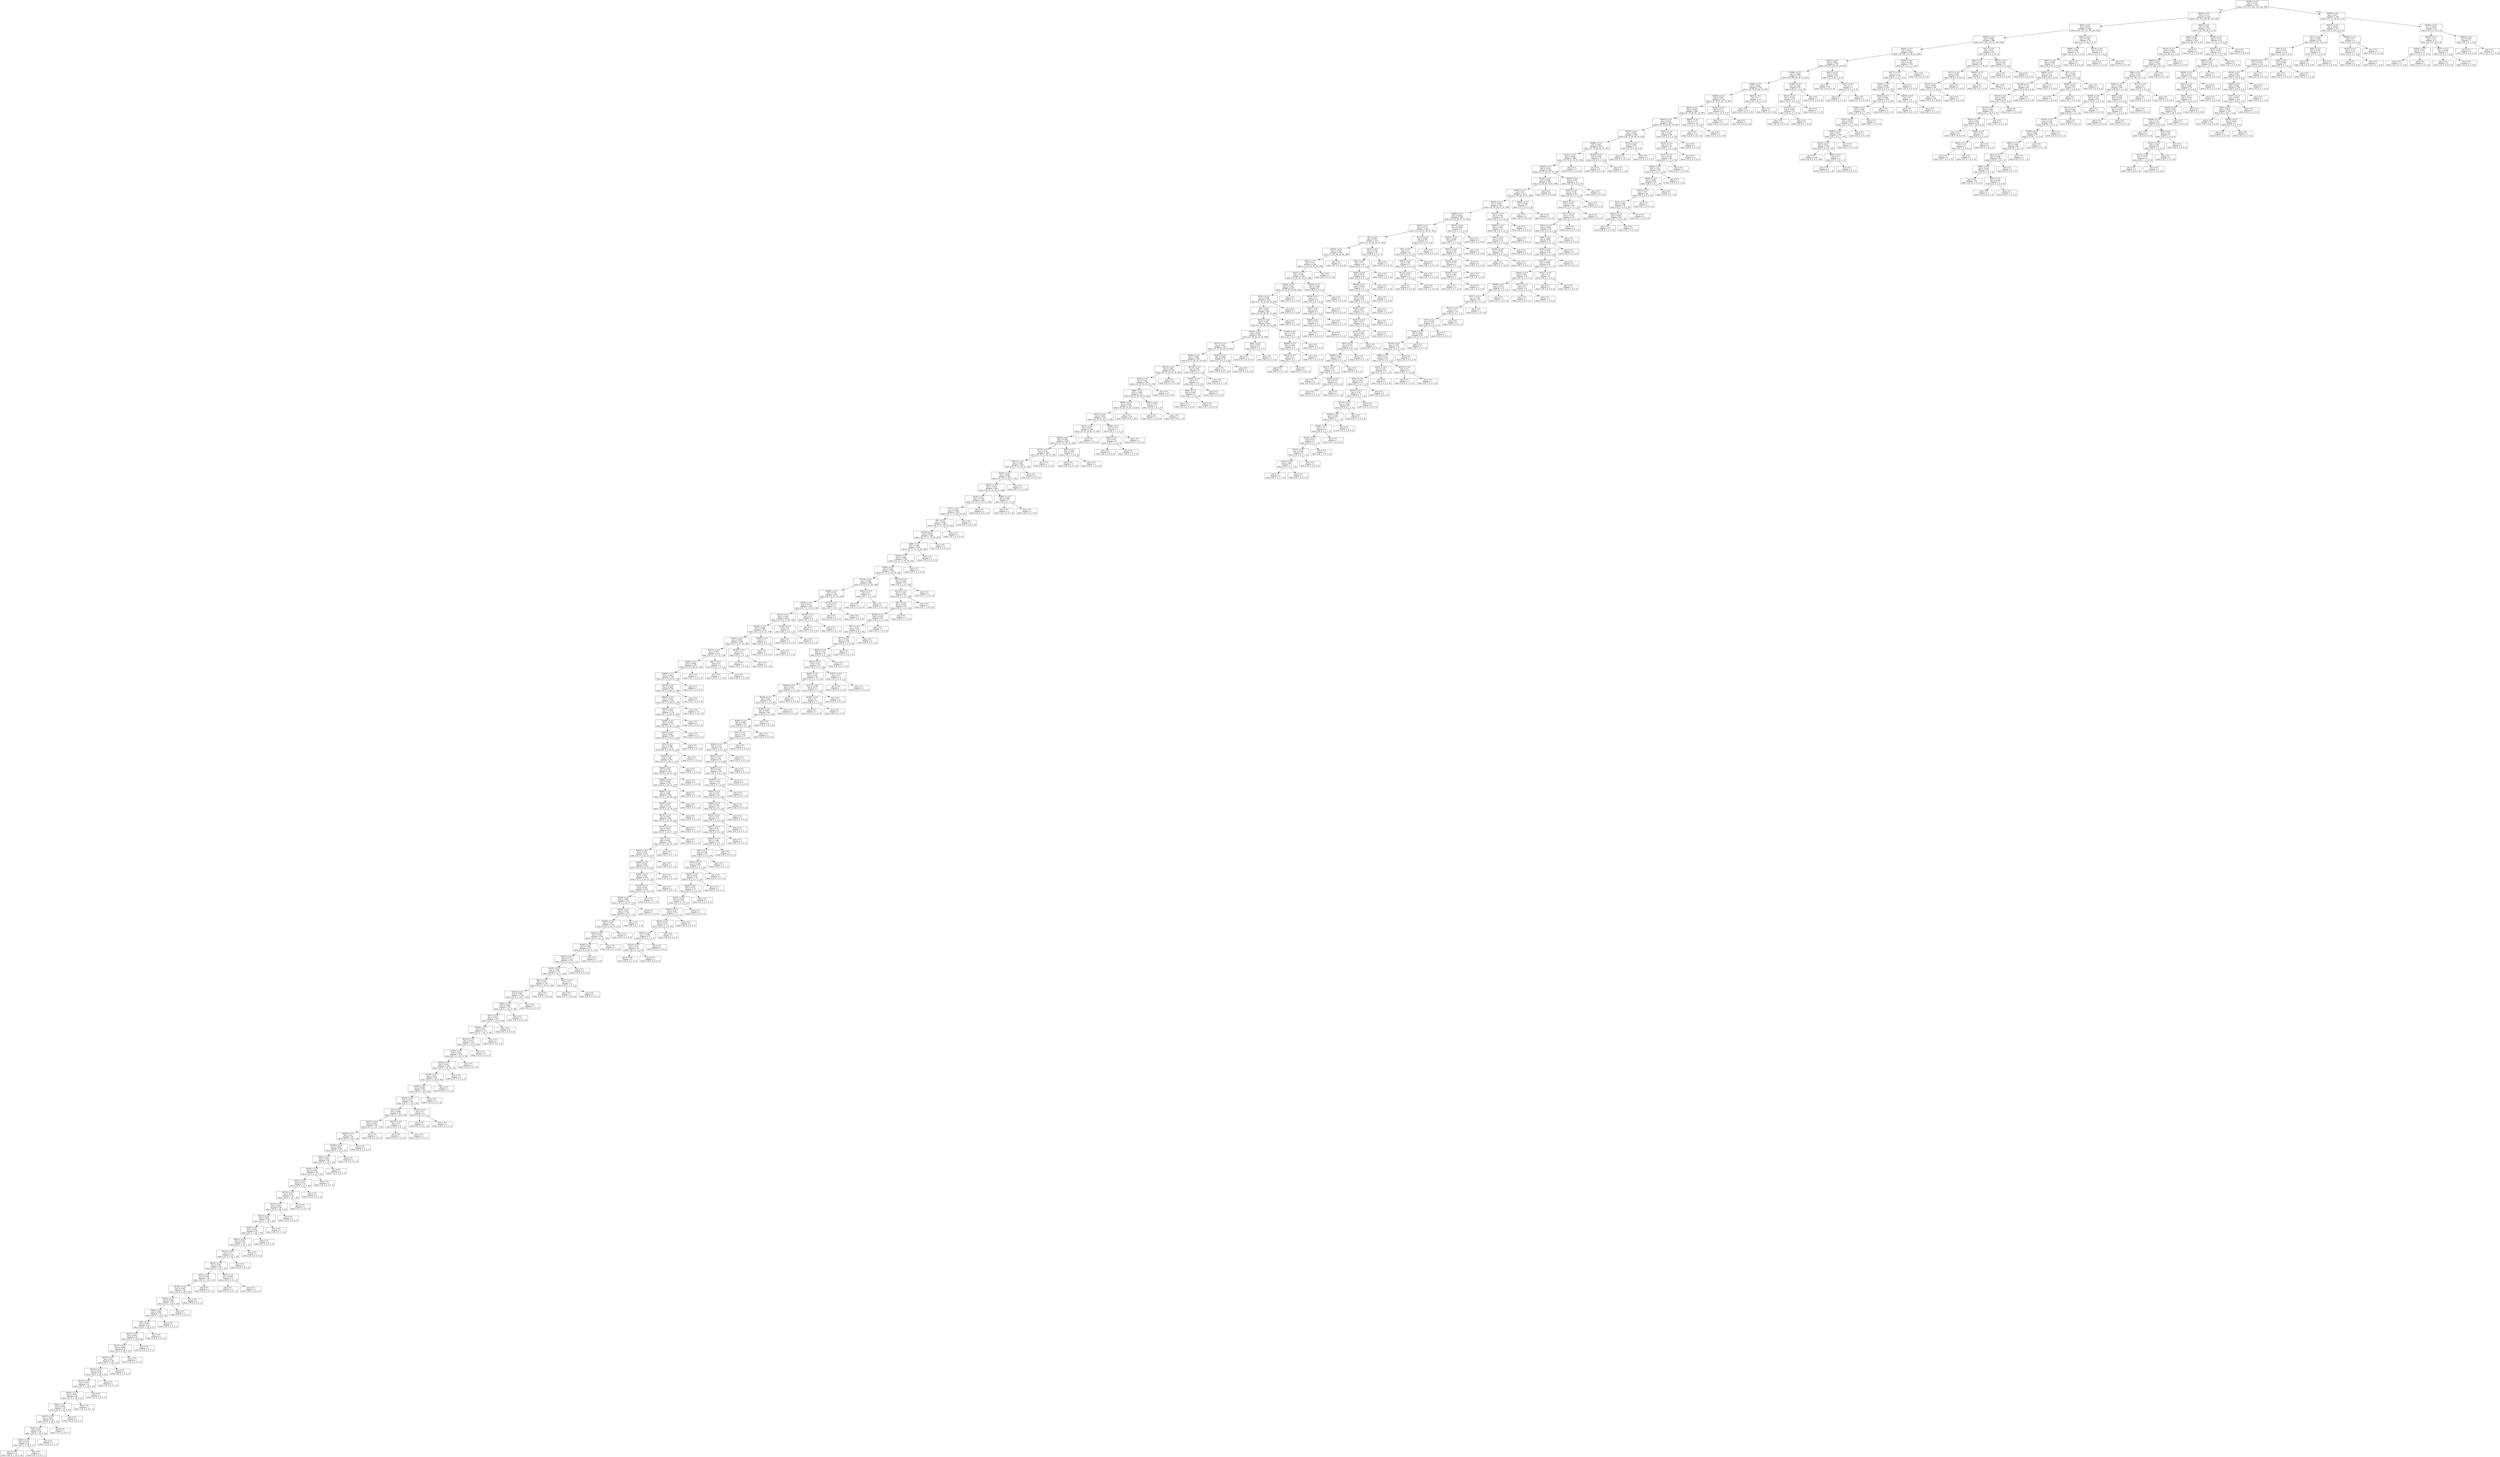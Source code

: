 digraph Tree {
node [shape=box] ;
0 [label="X[206] <= 0.5\ngini = 0.742\nsamples = 1372\nvalue = [35, 215, 324, 123, 125, 550]"] ;
1 [label="X[304] <= 0.5\ngini = 0.714\nsamples = 1203\nvalue = [18, 215, 199, 96, 125, 550]"] ;
0 -> 1 [labeldistance=2.5, labelangle=45, headlabel="True"] ;
2 [label="X[55] <= 0.5\ngini = 0.679\nsamples = 1064\nvalue = [16, 115, 173, 96, 120, 544]"] ;
1 -> 2 ;
3 [label="X[280] <= 0.5\ngini = 0.648\nsamples = 986\nvalue = [15, 104, 112, 91, 120, 544]"] ;
2 -> 3 ;
4 [label="X[404] <= 0.5\ngini = 0.621\nsamples = 938\nvalue = [9, 104, 112, 88, 81, 544]"] ;
3 -> 4 ;
5 [label="X[461] <= 0.5\ngini = 0.682\nsamples = 779\nvalue = [9, 100, 110, 85, 78, 397]"] ;
4 -> 5 ;
6 [label="X[306] <= 0.5\ngini = 0.668\nsamples = 753\nvalue = [8, 100, 86, 84, 78, 397]"] ;
5 -> 6 ;
7 [label="X[189] <= 0.5\ngini = 0.654\nsamples = 729\nvalue = [8, 79, 85, 82, 78, 397]"] ;
6 -> 7 ;
8 [label="X[465] <= 0.5\ngini = 0.641\nsamples = 710\nvalue = [8, 79, 67, 81, 78, 397]"] ;
7 -> 8 ;
9 [label="X[416] <= 0.5\ngini = 0.628\nsamples = 694\nvalue = [7, 79, 52, 81, 78, 397]"] ;
8 -> 9 ;
10 [label="X[405] <= 0.5\ngini = 0.615\nsamples = 678\nvalue = [6, 79, 52, 66, 78, 397]"] ;
9 -> 10 ;
11 [label="X[195] <= 0.5\ngini = 0.656\nsamples = 589\nvalue = [6, 74, 49, 66, 76, 318]"] ;
10 -> 11 ;
12 [label="X[466] <= 0.5\ngini = 0.647\nsamples = 578\nvalue = [5, 74, 49, 56, 76, 318]"] ;
11 -> 12 ;
13 [label="X[101] <= 0.5\ngini = 0.638\nsamples = 569\nvalue = [5, 74, 41, 55, 76, 318]"] ;
12 -> 13 ;
14 [label="X[208] <= 0.5\ngini = 0.631\nsamples = 562\nvalue = [5, 74, 34, 55, 76, 318]"] ;
13 -> 14 ;
15 [label="X[158] <= 0.5\ngini = 0.606\nsamples = 520\nvalue = [5, 59, 28, 53, 67, 308]"] ;
14 -> 15 ;
16 [label="X[190] <= 0.5\ngini = 0.6\nsamples = 514\nvalue = [5, 59, 28, 53, 61, 308]"] ;
15 -> 16 ;
17 [label="X[476] <= 0.5\ngini = 0.591\nsamples = 507\nvalue = [4, 59, 28, 47, 61, 308]"] ;
16 -> 17 ;
18 [label="X[485] <= 0.5\ngini = 0.583\nsamples = 492\nvalue = [4, 59, 28, 47, 51, 303]"] ;
17 -> 18 ;
19 [label="X[356] <= 0.5\ngini = 0.571\nsamples = 483\nvalue = [4, 54, 27, 44, 51, 303]"] ;
18 -> 19 ;
20 [label="X[7] <= 0.5\ngini = 0.557\nsamples = 474\nvalue = [1, 51, 24, 44, 51, 303]"] ;
19 -> 20 ;
21 [label="X[330] <= 0.5\ngini = 0.536\nsamples = 450\nvalue = [1, 42, 20, 43, 48, 296]"] ;
20 -> 21 ;
22 [label="X[57] <= 0.5\ngini = 0.53\nsamples = 446\nvalue = [1, 42, 20, 43, 44, 296]"] ;
21 -> 22 ;
23 [label="X[247] <= 0.5\ngini = 0.523\nsamples = 442\nvalue = [1, 42, 20, 43, 40, 296]"] ;
22 -> 23 ;
24 [label="X[469] <= 0.5\ngini = 0.515\nsamples = 433\nvalue = [1, 36, 20, 43, 40, 293]"] ;
23 -> 24 ;
25 [label="X[242] <= 0.5\ngini = 0.509\nsamples = 430\nvalue = [1, 33, 20, 43, 40, 293]"] ;
24 -> 25 ;
26 [label="X[3] <= 0.5\ngini = 0.503\nsamples = 427\nvalue = [1, 33, 20, 43, 37, 293]"] ;
25 -> 26 ;
27 [label="X[251] <= 0.5\ngini = 0.497\nsamples = 424\nvalue = [1, 33, 20, 43, 34, 293]"] ;
26 -> 27 ;
28 [label="X[286] <= 0.5\ngini = 0.489\nsamples = 420\nvalue = [1, 30, 20, 43, 33, 293]"] ;
27 -> 28 ;
29 [label="X[172] <= 0.5\ngini = 0.481\nsamples = 416\nvalue = [1, 27, 20, 42, 33, 293]"] ;
28 -> 29 ;
30 [label="X[162] <= 0.5\ngini = 0.508\nsamples = 383\nvalue = [0, 27, 20, 42, 33, 261]"] ;
29 -> 30 ;
31 [label="X[275] <= 0.5\ngini = 0.497\nsamples = 378\nvalue = [0, 25, 18, 42, 32, 261]"] ;
30 -> 31 ;
32 [label="X[43] <= 0.5\ngini = 0.522\nsamples = 354\nvalue = [0, 25, 18, 42, 32, 237]"] ;
31 -> 32 ;
33 [label="X[86] <= 0.5\ngini = 0.548\nsamples = 331\nvalue = [0, 25, 18, 42, 32, 214]"] ;
32 -> 33 ;
34 [label="X[400] <= 0.5\ngini = 0.538\nsamples = 327\nvalue = [0, 25, 15, 42, 31, 214]"] ;
33 -> 34 ;
35 [label="X[137] <= 0.5\ngini = 0.563\nsamples = 307\nvalue = [0, 25, 15, 42, 31, 194]"] ;
34 -> 35 ;
36 [label="X[14] <= 0.5\ngini = 0.553\nsamples = 300\nvalue = [0, 21, 14, 42, 31, 192]"] ;
35 -> 36 ;
37 [label="X[298] <= 0.5\ngini = 0.548\nsamples = 298\nvalue = [0, 21, 12, 42, 31, 192]"] ;
36 -> 37 ;
38 [label="X[375] <= 0.5\ngini = 0.54\nsamples = 295\nvalue = [0, 19, 11, 42, 31, 192]"] ;
37 -> 38 ;
39 [label="X[231] <= 0.5\ngini = 0.534\nsamples = 293\nvalue = [0, 17, 11, 42, 31, 192]"] ;
38 -> 39 ;
40 [label="X[447] <= 0.5\ngini = 0.528\nsamples = 291\nvalue = [0, 15, 11, 42, 31, 192]"] ;
39 -> 40 ;
41 [label="X[297] <= 0.5\ngini = 0.523\nsamples = 289\nvalue = [0, 13, 11, 42, 31, 192]"] ;
40 -> 41 ;
42 [label="X[34] <= 0.5\ngini = 0.514\nsamples = 286\nvalue = [0, 11, 11, 41, 31, 192]"] ;
41 -> 42 ;
43 [label="X[17] <= 0.5\ngini = 0.509\nsamples = 284\nvalue = [0, 11, 11, 41, 29, 192]"] ;
42 -> 43 ;
44 [label="X[0] <= 0.5\ngini = 0.504\nsamples = 282\nvalue = [0, 11, 11, 39, 29, 192]"] ;
43 -> 44 ;
45 [label="X[154] <= 0.5\ngini = 0.499\nsamples = 280\nvalue = [0, 11, 11, 37, 29, 192]"] ;
44 -> 45 ;
46 [label="X[40] <= 0.5\ngini = 0.493\nsamples = 278\nvalue = [0, 11, 11, 35, 29, 192]"] ;
45 -> 46 ;
47 [label="X[342] <= 0.5\ngini = 0.488\nsamples = 276\nvalue = [0, 11, 11, 33, 29, 192]"] ;
46 -> 47 ;
48 [label="X[363] <= 0.5\ngini = 0.482\nsamples = 274\nvalue = [0, 11, 11, 31, 29, 192]"] ;
47 -> 48 ;
49 [label="X[114] <= 0.5\ngini = 0.528\nsamples = 209\nvalue = [0, 9, 9, 27, 26, 138]"] ;
48 -> 49 ;
50 [label="X[398] <= 0.5\ngini = 0.52\nsamples = 207\nvalue = [0, 8, 8, 27, 26, 138]"] ;
49 -> 50 ;
51 [label="X[459] <= 0.5\ngini = 0.512\nsamples = 205\nvalue = [0, 7, 8, 27, 25, 138]"] ;
50 -> 51 ;
52 [label="X[425] <= 0.5\ngini = 0.504\nsamples = 203\nvalue = [0, 6, 8, 27, 24, 138]"] ;
51 -> 52 ;
53 [label="X[325] <= 0.5\ngini = 0.495\nsamples = 201\nvalue = [0, 5, 8, 27, 23, 138]"] ;
52 -> 53 ;
54 [label="X[235] <= 0.5\ngini = 0.486\nsamples = 199\nvalue = [0, 4, 8, 27, 22, 138]"] ;
53 -> 54 ;
55 [label="X[377] <= 0.5\ngini = 0.477\nsamples = 197\nvalue = [0, 4, 7, 27, 21, 138]"] ;
54 -> 55 ;
56 [label="X[305] <= 0.5\ngini = 0.468\nsamples = 195\nvalue = [0, 4, 6, 26, 21, 138]"] ;
55 -> 56 ;
57 [label="X[488] <= 0.5\ngini = 0.463\nsamples = 194\nvalue = [0, 3, 6, 26, 21, 138]"] ;
56 -> 57 ;
58 [label="X[274] <= 0.5\ngini = 0.458\nsamples = 193\nvalue = [0, 2, 6, 26, 21, 138]"] ;
57 -> 58 ;
59 [label="X[445] <= 0.5\ngini = 0.452\nsamples = 192\nvalue = [0, 1, 6, 26, 21, 138]"] ;
58 -> 59 ;
60 [label="X[453] <= 0.5\ngini = 0.478\nsamples = 178\nvalue = [0, 1, 6, 26, 21, 124]"] ;
59 -> 60 ;
61 [label="X[168] <= 0.5\ngini = 0.472\nsamples = 177\nvalue = [0, 0, 6, 26, 21, 124]"] ;
60 -> 61 ;
62 [label="X[133] <= 0.5\ngini = 0.495\nsamples = 166\nvalue = [0, 0, 6, 26, 21, 113]"] ;
61 -> 62 ;
63 [label="X[75] <= 0.5\ngini = 0.486\nsamples = 164\nvalue = [0, 0, 6, 24, 21, 113]"] ;
62 -> 63 ;
64 [label="X[428] <= 0.5\ngini = 0.48\nsamples = 163\nvalue = [0, 0, 5, 24, 21, 113]"] ;
63 -> 64 ;
65 [label="X[268] <= 0.5\ngini = 0.474\nsamples = 162\nvalue = [0, 0, 4, 24, 21, 113]"] ;
64 -> 65 ;
66 [label="X[366] <= 0.5\ngini = 0.468\nsamples = 161\nvalue = [0, 0, 3, 24, 21, 113]"] ;
65 -> 66 ;
67 [label="X[484] <= 0.5\ngini = 0.463\nsamples = 160\nvalue = [0, 0, 3, 24, 20, 113]"] ;
66 -> 67 ;
68 [label="X[350] <= 0.5\ngini = 0.457\nsamples = 159\nvalue = [0, 0, 3, 24, 19, 113]"] ;
67 -> 68 ;
69 [label="X[278] <= 0.5\ngini = 0.452\nsamples = 158\nvalue = [0, 0, 3, 24, 18, 113]"] ;
68 -> 69 ;
70 [label="X[107] <= 0.5\ngini = 0.447\nsamples = 157\nvalue = [0, 0, 3, 24, 17, 113]"] ;
69 -> 70 ;
71 [label="X[5] <= 0.5\ngini = 0.441\nsamples = 156\nvalue = [0, 0, 3, 24, 16, 113]"] ;
70 -> 71 ;
72 [label="X[216] <= 0.5\ngini = 0.435\nsamples = 155\nvalue = [0, 0, 3, 24, 15, 113]"] ;
71 -> 72 ;
73 [label="X[294] <= 0.5\ngini = 0.429\nsamples = 154\nvalue = [0, 0, 3, 24, 14, 113]"] ;
72 -> 73 ;
74 [label="X[448] <= 0.5\ngini = 0.422\nsamples = 153\nvalue = [0, 0, 3, 24, 13, 113]"] ;
73 -> 74 ;
75 [label="X[104] <= 0.5\ngini = 0.416\nsamples = 152\nvalue = [0, 0, 3, 24, 12, 113]"] ;
74 -> 75 ;
76 [label="X[300] <= 0.5\ngini = 0.409\nsamples = 151\nvalue = [0, 0, 3, 24, 11, 113]"] ;
75 -> 76 ;
77 [label="X[424] <= 0.5\ngini = 0.403\nsamples = 150\nvalue = [0, 0, 3, 23, 11, 113]"] ;
76 -> 77 ;
78 [label="X[209] <= 0.5\ngini = 0.397\nsamples = 149\nvalue = [0, 0, 3, 22, 11, 113]"] ;
77 -> 78 ;
79 [label="X[432] <= 0.5\ngini = 0.391\nsamples = 148\nvalue = [0, 0, 3, 21, 11, 113]"] ;
78 -> 79 ;
80 [label="X[185] <= 0.5\ngini = 0.385\nsamples = 147\nvalue = [0, 0, 3, 20, 11, 113]"] ;
79 -> 80 ;
81 [label="X[227] <= 0.5\ngini = 0.378\nsamples = 146\nvalue = [0, 0, 3, 19, 11, 113]"] ;
80 -> 81 ;
82 [label="X[318] <= 0.5\ngini = 0.398\nsamples = 137\nvalue = [0, 0, 3, 19, 11, 104]"] ;
81 -> 82 ;
83 [label="X[61] <= 0.5\ngini = 0.391\nsamples = 135\nvalue = [0, 0, 2, 19, 11, 103]"] ;
82 -> 83 ;
84 [label="X[182] <= 0.5\ngini = 0.382\nsamples = 134\nvalue = [0, 0, 1, 19, 11, 103]"] ;
83 -> 84 ;
85 [label="X[460] <= 0.5\ngini = 0.399\nsamples = 127\nvalue = [0, 0, 1, 19, 11, 96]"] ;
84 -> 85 ;
86 [label="X[31] <= 0.5\ngini = 0.414\nsamples = 121\nvalue = [0, 0, 1, 19, 11, 90]"] ;
85 -> 86 ;
87 [label="X[264] <= 0.5\ngini = 0.43\nsamples = 115\nvalue = [0, 0, 1, 19, 11, 84]"] ;
86 -> 87 ;
88 [label="X[122] <= 0.5\ngini = 0.422\nsamples = 114\nvalue = [0, 0, 1, 19, 10, 84]"] ;
87 -> 88 ;
89 [label="X[136] <= 0.5\ngini = 0.436\nsamples = 109\nvalue = [0, 0, 1, 19, 10, 79]"] ;
88 -> 89 ;
90 [label="X[240] <= 0.5\ngini = 0.451\nsamples = 104\nvalue = [0, 0, 1, 19, 10, 74]"] ;
89 -> 90 ;
91 [label="X[159] <= 0.5\ngini = 0.467\nsamples = 99\nvalue = [0, 0, 1, 19, 10, 69]"] ;
90 -> 91 ;
92 [label="X[440] <= 0.5\ngini = 0.458\nsamples = 98\nvalue = [0, 0, 1, 19, 9, 69]"] ;
91 -> 92 ;
93 [label="X[163] <= 0.5\ngini = 0.472\nsamples = 94\nvalue = [0, 0, 1, 19, 9, 65]"] ;
92 -> 93 ;
94 [label="X[4] <= 0.5\ngini = 0.466\nsamples = 92\nvalue = [0, 0, 1, 19, 8, 64]"] ;
93 -> 94 ;
95 [label="X[241] <= 0.5\ngini = 0.459\nsamples = 90\nvalue = [0, 0, 1, 19, 7, 63]"] ;
94 -> 95 ;
96 [label="X[250] <= 0.5\ngini = 0.47\nsamples = 87\nvalue = [0, 0, 1, 19, 7, 60]"] ;
95 -> 96 ;
97 [label="X[166] <= 0.5\ngini = 0.481\nsamples = 84\nvalue = [0, 0, 1, 19, 7, 57]"] ;
96 -> 97 ;
98 [label="X[33] <= 0.5\ngini = 0.493\nsamples = 81\nvalue = [0, 0, 1, 19, 7, 54]"] ;
97 -> 98 ;
99 [label="X[285] <= 0.5\ngini = 0.505\nsamples = 78\nvalue = [0, 0, 1, 19, 7, 51]"] ;
98 -> 99 ;
100 [label="X[331] <= 0.5\ngini = 0.517\nsamples = 75\nvalue = [0, 0, 1, 19, 7, 48]"] ;
99 -> 100 ;
101 [label="X[272] <= 0.5\ngini = 0.53\nsamples = 72\nvalue = [0, 0, 1, 19, 7, 45]"] ;
100 -> 101 ;
102 [label="X[473] <= 0.5\ngini = 0.543\nsamples = 69\nvalue = [0, 0, 1, 19, 7, 42]"] ;
101 -> 102 ;
103 [label="X[210] <= 0.5\ngini = 0.556\nsamples = 66\nvalue = [0, 0, 1, 19, 7, 39]"] ;
102 -> 103 ;
104 [label="X[50] <= 0.5\ngini = 0.551\nsamples = 65\nvalue = [0, 0, 1, 18, 7, 39]"] ;
103 -> 104 ;
105 [label="X[431] <= 0.5\ngini = 0.561\nsamples = 63\nvalue = [0, 0, 1, 18, 7, 37]"] ;
104 -> 105 ;
106 [label="X[414] <= 0.5\ngini = 0.57\nsamples = 61\nvalue = [0, 0, 1, 18, 7, 35]"] ;
105 -> 106 ;
107 [label="X[204] <= 0.5\ngini = 0.58\nsamples = 59\nvalue = [0, 0, 1, 18, 7, 33]"] ;
106 -> 107 ;
108 [label="X[32] <= 0.5\ngini = 0.578\nsamples = 56\nvalue = [0, 0, 1, 18, 6, 31]"] ;
107 -> 108 ;
109 [label="X[140] <= 0.5\ngini = 0.583\nsamples = 55\nvalue = [0, 0, 1, 18, 6, 30]"] ;
108 -> 109 ;
110 [label="X[254] <= 0.5\ngini = 0.588\nsamples = 54\nvalue = [0, 0, 1, 18, 6, 29]"] ;
109 -> 110 ;
111 [label="X[68] <= 0.5\ngini = 0.592\nsamples = 53\nvalue = [0, 0, 1, 18, 6, 28]"] ;
110 -> 111 ;
112 [label="X[9] <= 0.5\ngini = 0.597\nsamples = 52\nvalue = [0, 0, 1, 18, 6, 27]"] ;
111 -> 112 ;
113 [label="X[475] <= 0.5\ngini = 0.601\nsamples = 51\nvalue = [0, 0, 1, 18, 6, 26]"] ;
112 -> 113 ;
114 [label="X[121] <= 0.5\ngini = 0.606\nsamples = 50\nvalue = [0, 0, 1, 18, 6, 25]"] ;
113 -> 114 ;
115 [label="X[276] <= 0.5\ngini = 0.61\nsamples = 49\nvalue = [0, 0, 1, 18, 6, 24]"] ;
114 -> 115 ;
116 [label="X[233] <= 0.5\ngini = 0.614\nsamples = 48\nvalue = [0, 0, 1, 18, 6, 23]"] ;
115 -> 116 ;
117 [label="X[174] <= 0.5\ngini = 0.617\nsamples = 47\nvalue = [0, 0, 1, 18, 6, 22]"] ;
116 -> 117 ;
118 [label="X[391] <= 0.5\ngini = 0.621\nsamples = 46\nvalue = [0, 0, 1, 18, 6, 21]"] ;
117 -> 118 ;
119 [label="X[44] <= 0.5\ngini = 0.624\nsamples = 45\nvalue = [0, 0, 1, 18, 6, 20]"] ;
118 -> 119 ;
120 [label="X[187] <= 0.5\ngini = 0.627\nsamples = 44\nvalue = [0, 0, 1, 18, 6, 19]"] ;
119 -> 120 ;
121 [label="X[56] <= 0.5\ngini = 0.63\nsamples = 43\nvalue = [0, 0, 1, 18, 6, 18]"] ;
120 -> 121 ;
122 [label="X[361] <= 0.5\ngini = 0.632\nsamples = 42\nvalue = [0, 0, 1, 18, 6, 17]"] ;
121 -> 122 ;
123 [label="gini = 0.633\nsamples = 41\nvalue = [0, 0, 1, 18, 6, 16]"] ;
122 -> 123 ;
124 [label="gini = 0.0\nsamples = 1\nvalue = [0, 0, 0, 0, 0, 1]"] ;
122 -> 124 ;
125 [label="gini = 0.0\nsamples = 1\nvalue = [0, 0, 0, 0, 0, 1]"] ;
121 -> 125 ;
126 [label="gini = 0.0\nsamples = 1\nvalue = [0, 0, 0, 0, 0, 1]"] ;
120 -> 126 ;
127 [label="gini = 0.0\nsamples = 1\nvalue = [0, 0, 0, 0, 0, 1]"] ;
119 -> 127 ;
128 [label="gini = 0.0\nsamples = 1\nvalue = [0, 0, 0, 0, 0, 1]"] ;
118 -> 128 ;
129 [label="gini = 0.0\nsamples = 1\nvalue = [0, 0, 0, 0, 0, 1]"] ;
117 -> 129 ;
130 [label="gini = 0.0\nsamples = 1\nvalue = [0, 0, 0, 0, 0, 1]"] ;
116 -> 130 ;
131 [label="gini = 0.0\nsamples = 1\nvalue = [0, 0, 0, 0, 0, 1]"] ;
115 -> 131 ;
132 [label="gini = 0.0\nsamples = 1\nvalue = [0, 0, 0, 0, 0, 1]"] ;
114 -> 132 ;
133 [label="gini = 0.0\nsamples = 1\nvalue = [0, 0, 0, 0, 0, 1]"] ;
113 -> 133 ;
134 [label="gini = 0.0\nsamples = 1\nvalue = [0, 0, 0, 0, 0, 1]"] ;
112 -> 134 ;
135 [label="gini = 0.0\nsamples = 1\nvalue = [0, 0, 0, 0, 0, 1]"] ;
111 -> 135 ;
136 [label="gini = 0.0\nsamples = 1\nvalue = [0, 0, 0, 0, 0, 1]"] ;
110 -> 136 ;
137 [label="gini = 0.0\nsamples = 1\nvalue = [0, 0, 0, 0, 0, 1]"] ;
109 -> 137 ;
138 [label="gini = 0.0\nsamples = 1\nvalue = [0, 0, 0, 0, 0, 1]"] ;
108 -> 138 ;
139 [label="X[67] <= 0.5\ngini = 0.444\nsamples = 3\nvalue = [0, 0, 0, 0, 1, 2]"] ;
107 -> 139 ;
140 [label="gini = 0.5\nsamples = 2\nvalue = [0, 0, 0, 0, 1, 1]"] ;
139 -> 140 ;
141 [label="gini = 0.0\nsamples = 1\nvalue = [0, 0, 0, 0, 0, 1]"] ;
139 -> 141 ;
142 [label="gini = 0.0\nsamples = 2\nvalue = [0, 0, 0, 0, 0, 2]"] ;
106 -> 142 ;
143 [label="gini = 0.0\nsamples = 2\nvalue = [0, 0, 0, 0, 0, 2]"] ;
105 -> 143 ;
144 [label="gini = 0.0\nsamples = 2\nvalue = [0, 0, 0, 0, 0, 2]"] ;
104 -> 144 ;
145 [label="gini = 0.0\nsamples = 1\nvalue = [0, 0, 0, 1, 0, 0]"] ;
103 -> 145 ;
146 [label="gini = 0.0\nsamples = 3\nvalue = [0, 0, 0, 0, 0, 3]"] ;
102 -> 146 ;
147 [label="gini = 0.0\nsamples = 3\nvalue = [0, 0, 0, 0, 0, 3]"] ;
101 -> 147 ;
148 [label="gini = 0.0\nsamples = 3\nvalue = [0, 0, 0, 0, 0, 3]"] ;
100 -> 148 ;
149 [label="gini = 0.0\nsamples = 3\nvalue = [0, 0, 0, 0, 0, 3]"] ;
99 -> 149 ;
150 [label="gini = 0.0\nsamples = 3\nvalue = [0, 0, 0, 0, 0, 3]"] ;
98 -> 150 ;
151 [label="gini = 0.0\nsamples = 3\nvalue = [0, 0, 0, 0, 0, 3]"] ;
97 -> 151 ;
152 [label="gini = 0.0\nsamples = 3\nvalue = [0, 0, 0, 0, 0, 3]"] ;
96 -> 152 ;
153 [label="gini = 0.0\nsamples = 3\nvalue = [0, 0, 0, 0, 0, 3]"] ;
95 -> 153 ;
154 [label="X[223] <= 0.5\ngini = 0.5\nsamples = 2\nvalue = [0, 0, 0, 0, 1, 1]"] ;
94 -> 154 ;
155 [label="gini = 0.0\nsamples = 1\nvalue = [0, 0, 0, 0, 1, 0]"] ;
154 -> 155 ;
156 [label="gini = 0.0\nsamples = 1\nvalue = [0, 0, 0, 0, 0, 1]"] ;
154 -> 156 ;
157 [label="X[130] <= 0.5\ngini = 0.5\nsamples = 2\nvalue = [0, 0, 0, 0, 1, 1]"] ;
93 -> 157 ;
158 [label="gini = 0.0\nsamples = 1\nvalue = [0, 0, 0, 0, 1, 0]"] ;
157 -> 158 ;
159 [label="gini = 0.0\nsamples = 1\nvalue = [0, 0, 0, 0, 0, 1]"] ;
157 -> 159 ;
160 [label="gini = 0.0\nsamples = 4\nvalue = [0, 0, 0, 0, 0, 4]"] ;
92 -> 160 ;
161 [label="gini = 0.0\nsamples = 1\nvalue = [0, 0, 0, 0, 1, 0]"] ;
91 -> 161 ;
162 [label="gini = 0.0\nsamples = 5\nvalue = [0, 0, 0, 0, 0, 5]"] ;
90 -> 162 ;
163 [label="gini = 0.0\nsamples = 5\nvalue = [0, 0, 0, 0, 0, 5]"] ;
89 -> 163 ;
164 [label="gini = 0.0\nsamples = 5\nvalue = [0, 0, 0, 0, 0, 5]"] ;
88 -> 164 ;
165 [label="gini = 0.0\nsamples = 1\nvalue = [0, 0, 0, 0, 1, 0]"] ;
87 -> 165 ;
166 [label="gini = 0.0\nsamples = 6\nvalue = [0, 0, 0, 0, 0, 6]"] ;
86 -> 166 ;
167 [label="gini = 0.0\nsamples = 6\nvalue = [0, 0, 0, 0, 0, 6]"] ;
85 -> 167 ;
168 [label="gini = 0.0\nsamples = 7\nvalue = [0, 0, 0, 0, 0, 7]"] ;
84 -> 168 ;
169 [label="gini = 0.0\nsamples = 1\nvalue = [0, 0, 1, 0, 0, 0]"] ;
83 -> 169 ;
170 [label="X[217] <= 0.5\ngini = 0.5\nsamples = 2\nvalue = [0, 0, 1, 0, 0, 1]"] ;
82 -> 170 ;
171 [label="gini = 0.0\nsamples = 1\nvalue = [0, 0, 1, 0, 0, 0]"] ;
170 -> 171 ;
172 [label="gini = 0.0\nsamples = 1\nvalue = [0, 0, 0, 0, 0, 1]"] ;
170 -> 172 ;
173 [label="gini = 0.0\nsamples = 9\nvalue = [0, 0, 0, 0, 0, 9]"] ;
81 -> 173 ;
174 [label="gini = 0.0\nsamples = 1\nvalue = [0, 0, 0, 1, 0, 0]"] ;
80 -> 174 ;
175 [label="gini = 0.0\nsamples = 1\nvalue = [0, 0, 0, 1, 0, 0]"] ;
79 -> 175 ;
176 [label="gini = 0.0\nsamples = 1\nvalue = [0, 0, 0, 1, 0, 0]"] ;
78 -> 176 ;
177 [label="gini = 0.0\nsamples = 1\nvalue = [0, 0, 0, 1, 0, 0]"] ;
77 -> 177 ;
178 [label="gini = 0.0\nsamples = 1\nvalue = [0, 0, 0, 1, 0, 0]"] ;
76 -> 178 ;
179 [label="gini = 0.0\nsamples = 1\nvalue = [0, 0, 0, 0, 1, 0]"] ;
75 -> 179 ;
180 [label="gini = 0.0\nsamples = 1\nvalue = [0, 0, 0, 0, 1, 0]"] ;
74 -> 180 ;
181 [label="gini = 0.0\nsamples = 1\nvalue = [0, 0, 0, 0, 1, 0]"] ;
73 -> 181 ;
182 [label="gini = 0.0\nsamples = 1\nvalue = [0, 0, 0, 0, 1, 0]"] ;
72 -> 182 ;
183 [label="gini = 0.0\nsamples = 1\nvalue = [0, 0, 0, 0, 1, 0]"] ;
71 -> 183 ;
184 [label="gini = 0.0\nsamples = 1\nvalue = [0, 0, 0, 0, 1, 0]"] ;
70 -> 184 ;
185 [label="gini = 0.0\nsamples = 1\nvalue = [0, 0, 0, 0, 1, 0]"] ;
69 -> 185 ;
186 [label="gini = 0.0\nsamples = 1\nvalue = [0, 0, 0, 0, 1, 0]"] ;
68 -> 186 ;
187 [label="gini = 0.0\nsamples = 1\nvalue = [0, 0, 0, 0, 1, 0]"] ;
67 -> 187 ;
188 [label="gini = 0.0\nsamples = 1\nvalue = [0, 0, 0, 0, 1, 0]"] ;
66 -> 188 ;
189 [label="gini = 0.0\nsamples = 1\nvalue = [0, 0, 1, 0, 0, 0]"] ;
65 -> 189 ;
190 [label="gini = 0.0\nsamples = 1\nvalue = [0, 0, 1, 0, 0, 0]"] ;
64 -> 190 ;
191 [label="gini = 0.0\nsamples = 1\nvalue = [0, 0, 1, 0, 0, 0]"] ;
63 -> 191 ;
192 [label="gini = 0.0\nsamples = 2\nvalue = [0, 0, 0, 2, 0, 0]"] ;
62 -> 192 ;
193 [label="gini = 0.0\nsamples = 11\nvalue = [0, 0, 0, 0, 0, 11]"] ;
61 -> 193 ;
194 [label="gini = 0.0\nsamples = 1\nvalue = [0, 1, 0, 0, 0, 0]"] ;
60 -> 194 ;
195 [label="gini = 0.0\nsamples = 14\nvalue = [0, 0, 0, 0, 0, 14]"] ;
59 -> 195 ;
196 [label="gini = 0.0\nsamples = 1\nvalue = [0, 1, 0, 0, 0, 0]"] ;
58 -> 196 ;
197 [label="gini = 0.0\nsamples = 1\nvalue = [0, 1, 0, 0, 0, 0]"] ;
57 -> 197 ;
198 [label="gini = 0.0\nsamples = 1\nvalue = [0, 1, 0, 0, 0, 0]"] ;
56 -> 198 ;
199 [label="X[21] <= 0.5\ngini = 0.5\nsamples = 2\nvalue = [0, 0, 1, 1, 0, 0]"] ;
55 -> 199 ;
200 [label="gini = 0.0\nsamples = 1\nvalue = [0, 0, 0, 1, 0, 0]"] ;
199 -> 200 ;
201 [label="gini = 0.0\nsamples = 1\nvalue = [0, 0, 1, 0, 0, 0]"] ;
199 -> 201 ;
202 [label="X[159] <= 0.5\ngini = 0.5\nsamples = 2\nvalue = [0, 0, 1, 0, 1, 0]"] ;
54 -> 202 ;
203 [label="gini = 0.0\nsamples = 1\nvalue = [0, 0, 1, 0, 0, 0]"] ;
202 -> 203 ;
204 [label="gini = 0.0\nsamples = 1\nvalue = [0, 0, 0, 0, 1, 0]"] ;
202 -> 204 ;
205 [label="X[168] <= 0.5\ngini = 0.5\nsamples = 2\nvalue = [0, 1, 0, 0, 1, 0]"] ;
53 -> 205 ;
206 [label="gini = 0.0\nsamples = 1\nvalue = [0, 1, 0, 0, 0, 0]"] ;
205 -> 206 ;
207 [label="gini = 0.0\nsamples = 1\nvalue = [0, 0, 0, 0, 1, 0]"] ;
205 -> 207 ;
208 [label="X[156] <= 0.5\ngini = 0.5\nsamples = 2\nvalue = [0, 1, 0, 0, 1, 0]"] ;
52 -> 208 ;
209 [label="gini = 0.0\nsamples = 1\nvalue = [0, 0, 0, 0, 1, 0]"] ;
208 -> 209 ;
210 [label="gini = 0.0\nsamples = 1\nvalue = [0, 1, 0, 0, 0, 0]"] ;
208 -> 210 ;
211 [label="X[199] <= 0.5\ngini = 0.5\nsamples = 2\nvalue = [0, 1, 0, 0, 1, 0]"] ;
51 -> 211 ;
212 [label="gini = 0.0\nsamples = 1\nvalue = [0, 1, 0, 0, 0, 0]"] ;
211 -> 212 ;
213 [label="gini = 0.0\nsamples = 1\nvalue = [0, 0, 0, 0, 1, 0]"] ;
211 -> 213 ;
214 [label="X[134] <= 0.5\ngini = 0.5\nsamples = 2\nvalue = [0, 1, 0, 0, 1, 0]"] ;
50 -> 214 ;
215 [label="gini = 0.0\nsamples = 1\nvalue = [0, 0, 0, 0, 1, 0]"] ;
214 -> 215 ;
216 [label="gini = 0.0\nsamples = 1\nvalue = [0, 1, 0, 0, 0, 0]"] ;
214 -> 216 ;
217 [label="X[401] <= 0.5\ngini = 0.5\nsamples = 2\nvalue = [0, 1, 1, 0, 0, 0]"] ;
49 -> 217 ;
218 [label="gini = 0.0\nsamples = 1\nvalue = [0, 0, 1, 0, 0, 0]"] ;
217 -> 218 ;
219 [label="gini = 0.0\nsamples = 1\nvalue = [0, 1, 0, 0, 0, 0]"] ;
217 -> 219 ;
220 [label="X[273] <= 0.5\ngini = 0.302\nsamples = 65\nvalue = [0, 2, 2, 4, 3, 54]"] ;
48 -> 220 ;
221 [label="X[314] <= 0.5\ngini = 0.281\nsamples = 64\nvalue = [0, 1, 2, 4, 3, 54]"] ;
220 -> 221 ;
222 [label="X[87] <= 0.5\ngini = 0.258\nsamples = 63\nvalue = [0, 0, 2, 4, 3, 54]"] ;
221 -> 222 ;
223 [label="X[434] <= 0.5\ngini = 0.235\nsamples = 62\nvalue = [0, 0, 1, 4, 3, 54]"] ;
222 -> 223 ;
224 [label="X[71] <= 0.5\ngini = 0.21\nsamples = 61\nvalue = [0, 0, 0, 4, 3, 54]"] ;
223 -> 224 ;
225 [label="X[77] <= 0.5\ngini = 0.184\nsamples = 60\nvalue = [0, 0, 0, 4, 2, 54]"] ;
224 -> 225 ;
226 [label="X[225] <= 0.5\ngini = 0.157\nsamples = 59\nvalue = [0, 0, 0, 4, 1, 54]"] ;
225 -> 226 ;
227 [label="X[431] <= 0.5\ngini = 0.13\nsamples = 58\nvalue = [0, 0, 0, 3, 1, 54]"] ;
226 -> 227 ;
228 [label="X[446] <= 0.5\ngini = 0.101\nsamples = 56\nvalue = [0, 0, 0, 3, 0, 53]"] ;
227 -> 228 ;
229 [label="X[384] <= 0.5\ngini = 0.074\nsamples = 52\nvalue = [0, 0, 0, 2, 0, 50]"] ;
228 -> 229 ;
230 [label="X[240] <= 0.5\ngini = 0.08\nsamples = 48\nvalue = [0, 0, 0, 2, 0, 46]"] ;
229 -> 230 ;
231 [label="X[168] <= 0.5\ngini = 0.087\nsamples = 44\nvalue = [0, 0, 0, 2, 0, 42]"] ;
230 -> 231 ;
232 [label="X[264] <= 0.5\ngini = 0.095\nsamples = 40\nvalue = [0, 0, 0, 2, 0, 38]"] ;
231 -> 232 ;
233 [label="X[31] <= 0.5\ngini = 0.102\nsamples = 37\nvalue = [0, 0, 0, 2, 0, 35]"] ;
232 -> 233 ;
234 [label="X[420] <= 0.5\ngini = 0.111\nsamples = 34\nvalue = [0, 0, 0, 2, 0, 32]"] ;
233 -> 234 ;
235 [label="X[430] <= 0.5\ngini = 0.121\nsamples = 31\nvalue = [0, 0, 0, 2, 0, 29]"] ;
234 -> 235 ;
236 [label="X[296] <= 0.5\ngini = 0.128\nsamples = 29\nvalue = [0, 0, 0, 2, 0, 27]"] ;
235 -> 236 ;
237 [label="X[166] <= 0.5\ngini = 0.137\nsamples = 27\nvalue = [0, 0, 0, 2, 0, 25]"] ;
236 -> 237 ;
238 [label="X[391] <= 0.5\ngini = 0.147\nsamples = 25\nvalue = [0, 0, 0, 2, 0, 23]"] ;
237 -> 238 ;
239 [label="X[406] <= 0.5\ngini = 0.159\nsamples = 23\nvalue = [0, 0, 0, 2, 0, 21]"] ;
238 -> 239 ;
240 [label="X[259] <= 0.5\ngini = 0.172\nsamples = 21\nvalue = [0, 0, 0, 2, 0, 19]"] ;
239 -> 240 ;
241 [label="X[481] <= 0.5\ngini = 0.18\nsamples = 20\nvalue = [0, 0, 0, 2, 0, 18]"] ;
240 -> 241 ;
242 [label="X[440] <= 0.5\ngini = 0.188\nsamples = 19\nvalue = [0, 0, 0, 2, 0, 17]"] ;
241 -> 242 ;
243 [label="X[8] <= 0.5\ngini = 0.198\nsamples = 18\nvalue = [0, 0, 0, 2, 0, 16]"] ;
242 -> 243 ;
244 [label="X[470] <= 0.5\ngini = 0.208\nsamples = 17\nvalue = [0, 0, 0, 2, 0, 15]"] ;
243 -> 244 ;
245 [label="X[224] <= 0.5\ngini = 0.219\nsamples = 16\nvalue = [0, 0, 0, 2, 0, 14]"] ;
244 -> 245 ;
246 [label="X[239] <= 0.5\ngini = 0.231\nsamples = 15\nvalue = [0, 0, 0, 2, 0, 13]"] ;
245 -> 246 ;
247 [label="X[187] <= 0.5\ngini = 0.245\nsamples = 14\nvalue = [0, 0, 0, 2, 0, 12]"] ;
246 -> 247 ;
248 [label="X[445] <= 0.5\ngini = 0.26\nsamples = 13\nvalue = [0, 0, 0, 2, 0, 11]"] ;
247 -> 248 ;
249 [label="X[232] <= 0.5\ngini = 0.278\nsamples = 12\nvalue = [0, 0, 0, 2, 0, 10]"] ;
248 -> 249 ;
250 [label="X[473] <= 0.5\ngini = 0.298\nsamples = 11\nvalue = [0, 0, 0, 2, 0, 9]"] ;
249 -> 250 ;
251 [label="X[210] <= 0.5\ngini = 0.32\nsamples = 10\nvalue = [0, 0, 0, 2, 0, 8]"] ;
250 -> 251 ;
252 [label="gini = 0.346\nsamples = 9\nvalue = [0, 0, 0, 2, 0, 7]"] ;
251 -> 252 ;
253 [label="gini = 0.0\nsamples = 1\nvalue = [0, 0, 0, 0, 0, 1]"] ;
251 -> 253 ;
254 [label="gini = 0.0\nsamples = 1\nvalue = [0, 0, 0, 0, 0, 1]"] ;
250 -> 254 ;
255 [label="gini = 0.0\nsamples = 1\nvalue = [0, 0, 0, 0, 0, 1]"] ;
249 -> 255 ;
256 [label="gini = 0.0\nsamples = 1\nvalue = [0, 0, 0, 0, 0, 1]"] ;
248 -> 256 ;
257 [label="gini = 0.0\nsamples = 1\nvalue = [0, 0, 0, 0, 0, 1]"] ;
247 -> 257 ;
258 [label="gini = 0.0\nsamples = 1\nvalue = [0, 0, 0, 0, 0, 1]"] ;
246 -> 258 ;
259 [label="gini = 0.0\nsamples = 1\nvalue = [0, 0, 0, 0, 0, 1]"] ;
245 -> 259 ;
260 [label="gini = 0.0\nsamples = 1\nvalue = [0, 0, 0, 0, 0, 1]"] ;
244 -> 260 ;
261 [label="gini = 0.0\nsamples = 1\nvalue = [0, 0, 0, 0, 0, 1]"] ;
243 -> 261 ;
262 [label="gini = 0.0\nsamples = 1\nvalue = [0, 0, 0, 0, 0, 1]"] ;
242 -> 262 ;
263 [label="gini = 0.0\nsamples = 1\nvalue = [0, 0, 0, 0, 0, 1]"] ;
241 -> 263 ;
264 [label="gini = 0.0\nsamples = 1\nvalue = [0, 0, 0, 0, 0, 1]"] ;
240 -> 264 ;
265 [label="gini = 0.0\nsamples = 2\nvalue = [0, 0, 0, 0, 0, 2]"] ;
239 -> 265 ;
266 [label="gini = 0.0\nsamples = 2\nvalue = [0, 0, 0, 0, 0, 2]"] ;
238 -> 266 ;
267 [label="gini = 0.0\nsamples = 2\nvalue = [0, 0, 0, 0, 0, 2]"] ;
237 -> 267 ;
268 [label="gini = 0.0\nsamples = 2\nvalue = [0, 0, 0, 0, 0, 2]"] ;
236 -> 268 ;
269 [label="gini = 0.0\nsamples = 2\nvalue = [0, 0, 0, 0, 0, 2]"] ;
235 -> 269 ;
270 [label="gini = 0.0\nsamples = 3\nvalue = [0, 0, 0, 0, 0, 3]"] ;
234 -> 270 ;
271 [label="gini = 0.0\nsamples = 3\nvalue = [0, 0, 0, 0, 0, 3]"] ;
233 -> 271 ;
272 [label="gini = 0.0\nsamples = 3\nvalue = [0, 0, 0, 0, 0, 3]"] ;
232 -> 272 ;
273 [label="gini = 0.0\nsamples = 4\nvalue = [0, 0, 0, 0, 0, 4]"] ;
231 -> 273 ;
274 [label="gini = 0.0\nsamples = 4\nvalue = [0, 0, 0, 0, 0, 4]"] ;
230 -> 274 ;
275 [label="gini = 0.0\nsamples = 4\nvalue = [0, 0, 0, 0, 0, 4]"] ;
229 -> 275 ;
276 [label="X[121] <= 0.5\ngini = 0.375\nsamples = 4\nvalue = [0, 0, 0, 1, 0, 3]"] ;
228 -> 276 ;
277 [label="X[168] <= 0.5\ngini = 0.5\nsamples = 2\nvalue = [0, 0, 0, 1, 0, 1]"] ;
276 -> 277 ;
278 [label="gini = 0.0\nsamples = 1\nvalue = [0, 0, 0, 1, 0, 0]"] ;
277 -> 278 ;
279 [label="gini = 0.0\nsamples = 1\nvalue = [0, 0, 0, 0, 0, 1]"] ;
277 -> 279 ;
280 [label="gini = 0.0\nsamples = 2\nvalue = [0, 0, 0, 0, 0, 2]"] ;
276 -> 280 ;
281 [label="X[397] <= 0.5\ngini = 0.5\nsamples = 2\nvalue = [0, 0, 0, 0, 1, 1]"] ;
227 -> 281 ;
282 [label="gini = 0.0\nsamples = 1\nvalue = [0, 0, 0, 0, 1, 0]"] ;
281 -> 282 ;
283 [label="gini = 0.0\nsamples = 1\nvalue = [0, 0, 0, 0, 0, 1]"] ;
281 -> 283 ;
284 [label="gini = 0.0\nsamples = 1\nvalue = [0, 0, 0, 1, 0, 0]"] ;
226 -> 284 ;
285 [label="gini = 0.0\nsamples = 1\nvalue = [0, 0, 0, 0, 1, 0]"] ;
225 -> 285 ;
286 [label="gini = 0.0\nsamples = 1\nvalue = [0, 0, 0, 0, 1, 0]"] ;
224 -> 286 ;
287 [label="gini = 0.0\nsamples = 1\nvalue = [0, 0, 1, 0, 0, 0]"] ;
223 -> 287 ;
288 [label="gini = 0.0\nsamples = 1\nvalue = [0, 0, 1, 0, 0, 0]"] ;
222 -> 288 ;
289 [label="gini = 0.0\nsamples = 1\nvalue = [0, 1, 0, 0, 0, 0]"] ;
221 -> 289 ;
290 [label="gini = 0.0\nsamples = 1\nvalue = [0, 1, 0, 0, 0, 0]"] ;
220 -> 290 ;
291 [label="gini = 0.0\nsamples = 2\nvalue = [0, 0, 0, 2, 0, 0]"] ;
47 -> 291 ;
292 [label="gini = 0.0\nsamples = 2\nvalue = [0, 0, 0, 2, 0, 0]"] ;
46 -> 292 ;
293 [label="gini = 0.0\nsamples = 2\nvalue = [0, 0, 0, 2, 0, 0]"] ;
45 -> 293 ;
294 [label="gini = 0.0\nsamples = 2\nvalue = [0, 0, 0, 2, 0, 0]"] ;
44 -> 294 ;
295 [label="gini = 0.0\nsamples = 2\nvalue = [0, 0, 0, 2, 0, 0]"] ;
43 -> 295 ;
296 [label="gini = 0.0\nsamples = 2\nvalue = [0, 0, 0, 0, 2, 0]"] ;
42 -> 296 ;
297 [label="X[283] <= 0.5\ngini = 0.444\nsamples = 3\nvalue = [0, 2, 0, 1, 0, 0]"] ;
41 -> 297 ;
298 [label="gini = 0.0\nsamples = 2\nvalue = [0, 2, 0, 0, 0, 0]"] ;
297 -> 298 ;
299 [label="gini = 0.0\nsamples = 1\nvalue = [0, 0, 0, 1, 0, 0]"] ;
297 -> 299 ;
300 [label="gini = 0.0\nsamples = 2\nvalue = [0, 2, 0, 0, 0, 0]"] ;
40 -> 300 ;
301 [label="gini = 0.0\nsamples = 2\nvalue = [0, 2, 0, 0, 0, 0]"] ;
39 -> 301 ;
302 [label="gini = 0.0\nsamples = 2\nvalue = [0, 2, 0, 0, 0, 0]"] ;
38 -> 302 ;
303 [label="X[85] <= 0.5\ngini = 0.444\nsamples = 3\nvalue = [0, 2, 1, 0, 0, 0]"] ;
37 -> 303 ;
304 [label="gini = 0.0\nsamples = 2\nvalue = [0, 2, 0, 0, 0, 0]"] ;
303 -> 304 ;
305 [label="gini = 0.0\nsamples = 1\nvalue = [0, 0, 1, 0, 0, 0]"] ;
303 -> 305 ;
306 [label="gini = 0.0\nsamples = 2\nvalue = [0, 0, 2, 0, 0, 0]"] ;
36 -> 306 ;
307 [label="X[460] <= 0.5\ngini = 0.571\nsamples = 7\nvalue = [0, 4, 1, 0, 0, 2]"] ;
35 -> 307 ;
308 [label="X[26] <= 0.5\ngini = 0.32\nsamples = 5\nvalue = [0, 4, 1, 0, 0, 0]"] ;
307 -> 308 ;
309 [label="gini = 0.0\nsamples = 4\nvalue = [0, 4, 0, 0, 0, 0]"] ;
308 -> 309 ;
310 [label="gini = 0.0\nsamples = 1\nvalue = [0, 0, 1, 0, 0, 0]"] ;
308 -> 310 ;
311 [label="gini = 0.0\nsamples = 2\nvalue = [0, 0, 0, 0, 0, 2]"] ;
307 -> 311 ;
312 [label="gini = 0.0\nsamples = 20\nvalue = [0, 0, 0, 0, 0, 20]"] ;
34 -> 312 ;
313 [label="X[367] <= 0.5\ngini = 0.375\nsamples = 4\nvalue = [0, 0, 3, 0, 1, 0]"] ;
33 -> 313 ;
314 [label="gini = 0.0\nsamples = 3\nvalue = [0, 0, 3, 0, 0, 0]"] ;
313 -> 314 ;
315 [label="gini = 0.0\nsamples = 1\nvalue = [0, 0, 0, 0, 1, 0]"] ;
313 -> 315 ;
316 [label="gini = 0.0\nsamples = 23\nvalue = [0, 0, 0, 0, 0, 23]"] ;
32 -> 316 ;
317 [label="gini = 0.0\nsamples = 24\nvalue = [0, 0, 0, 0, 0, 24]"] ;
31 -> 317 ;
318 [label="X[374] <= 0.5\ngini = 0.64\nsamples = 5\nvalue = [0, 2, 2, 0, 1, 0]"] ;
30 -> 318 ;
319 [label="X[168] <= 0.5\ngini = 0.5\nsamples = 4\nvalue = [0, 2, 2, 0, 0, 0]"] ;
318 -> 319 ;
320 [label="X[44] <= 0.5\ngini = 0.444\nsamples = 3\nvalue = [0, 1, 2, 0, 0, 0]"] ;
319 -> 320 ;
321 [label="gini = 0.0\nsamples = 2\nvalue = [0, 0, 2, 0, 0, 0]"] ;
320 -> 321 ;
322 [label="gini = 0.0\nsamples = 1\nvalue = [0, 1, 0, 0, 0, 0]"] ;
320 -> 322 ;
323 [label="gini = 0.0\nsamples = 1\nvalue = [0, 1, 0, 0, 0, 0]"] ;
319 -> 323 ;
324 [label="gini = 0.0\nsamples = 1\nvalue = [0, 0, 0, 0, 1, 0]"] ;
318 -> 324 ;
325 [label="X[207] <= 0.5\ngini = 0.059\nsamples = 33\nvalue = [1, 0, 0, 0, 0, 32]"] ;
29 -> 325 ;
326 [label="gini = 0.0\nsamples = 32\nvalue = [0, 0, 0, 0, 0, 32]"] ;
325 -> 326 ;
327 [label="gini = 0.0\nsamples = 1\nvalue = [1, 0, 0, 0, 0, 0]"] ;
325 -> 327 ;
328 [label="X[26] <= 0.5\ngini = 0.375\nsamples = 4\nvalue = [0, 3, 0, 1, 0, 0]"] ;
28 -> 328 ;
329 [label="gini = 0.0\nsamples = 3\nvalue = [0, 3, 0, 0, 0, 0]"] ;
328 -> 329 ;
330 [label="gini = 0.0\nsamples = 1\nvalue = [0, 0, 0, 1, 0, 0]"] ;
328 -> 330 ;
331 [label="X[139] <= 0.5\ngini = 0.375\nsamples = 4\nvalue = [0, 3, 0, 0, 1, 0]"] ;
27 -> 331 ;
332 [label="X[388] <= 0.5\ngini = 0.444\nsamples = 3\nvalue = [0, 2, 0, 0, 1, 0]"] ;
331 -> 332 ;
333 [label="X[210] <= 0.5\ngini = 0.5\nsamples = 2\nvalue = [0, 1, 0, 0, 1, 0]"] ;
332 -> 333 ;
334 [label="gini = 0.0\nsamples = 1\nvalue = [0, 0, 0, 0, 1, 0]"] ;
333 -> 334 ;
335 [label="gini = 0.0\nsamples = 1\nvalue = [0, 1, 0, 0, 0, 0]"] ;
333 -> 335 ;
336 [label="gini = 0.0\nsamples = 1\nvalue = [0, 1, 0, 0, 0, 0]"] ;
332 -> 336 ;
337 [label="gini = 0.0\nsamples = 1\nvalue = [0, 1, 0, 0, 0, 0]"] ;
331 -> 337 ;
338 [label="gini = 0.0\nsamples = 3\nvalue = [0, 0, 0, 0, 3, 0]"] ;
26 -> 338 ;
339 [label="gini = 0.0\nsamples = 3\nvalue = [0, 0, 0, 0, 3, 0]"] ;
25 -> 339 ;
340 [label="gini = 0.0\nsamples = 3\nvalue = [0, 3, 0, 0, 0, 0]"] ;
24 -> 340 ;
341 [label="X[445] <= 0.5\ngini = 0.444\nsamples = 9\nvalue = [0, 6, 0, 0, 0, 3]"] ;
23 -> 341 ;
342 [label="X[324] <= 0.5\ngini = 0.5\nsamples = 6\nvalue = [0, 3, 0, 0, 0, 3]"] ;
341 -> 342 ;
343 [label="X[31] <= 0.5\ngini = 0.48\nsamples = 5\nvalue = [0, 3, 0, 0, 0, 2]"] ;
342 -> 343 ;
344 [label="X[260] <= 0.5\ngini = 0.375\nsamples = 4\nvalue = [0, 3, 0, 0, 0, 1]"] ;
343 -> 344 ;
345 [label="gini = 0.0\nsamples = 3\nvalue = [0, 3, 0, 0, 0, 0]"] ;
344 -> 345 ;
346 [label="gini = 0.0\nsamples = 1\nvalue = [0, 0, 0, 0, 0, 1]"] ;
344 -> 346 ;
347 [label="gini = 0.0\nsamples = 1\nvalue = [0, 0, 0, 0, 0, 1]"] ;
343 -> 347 ;
348 [label="gini = 0.0\nsamples = 1\nvalue = [0, 0, 0, 0, 0, 1]"] ;
342 -> 348 ;
349 [label="gini = 0.0\nsamples = 3\nvalue = [0, 3, 0, 0, 0, 0]"] ;
341 -> 349 ;
350 [label="gini = 0.0\nsamples = 4\nvalue = [0, 0, 0, 0, 4, 0]"] ;
22 -> 350 ;
351 [label="gini = 0.0\nsamples = 4\nvalue = [0, 0, 0, 0, 4, 0]"] ;
21 -> 351 ;
352 [label="X[43] <= 0.5\ngini = 0.729\nsamples = 24\nvalue = [0, 9, 4, 1, 3, 7]"] ;
20 -> 352 ;
353 [label="X[91] <= 0.5\ngini = 0.71\nsamples = 20\nvalue = [0, 9, 4, 1, 3, 3]"] ;
352 -> 353 ;
354 [label="X[463] <= 0.5\ngini = 0.679\nsamples = 18\nvalue = [0, 9, 2, 1, 3, 3]"] ;
353 -> 354 ;
355 [label="X[194] <= 0.5\ngini = 0.644\nsamples = 17\nvalue = [0, 9, 2, 0, 3, 3]"] ;
354 -> 355 ;
356 [label="X[20] <= 0.5\ngini = 0.609\nsamples = 16\nvalue = [0, 9, 1, 0, 3, 3]"] ;
355 -> 356 ;
357 [label="X[166] <= 0.5\ngini = 0.56\nsamples = 15\nvalue = [0, 9, 0, 0, 3, 3]"] ;
356 -> 357 ;
358 [label="X[225] <= 0.5\ngini = 0.52\nsamples = 14\nvalue = [0, 9, 0, 0, 3, 2]"] ;
357 -> 358 ;
359 [label="X[132] <= 0.5\ngini = 0.462\nsamples = 13\nvalue = [0, 9, 0, 0, 3, 1]"] ;
358 -> 359 ;
360 [label="X[67] <= 0.5\ngini = 0.375\nsamples = 12\nvalue = [0, 9, 0, 0, 3, 0]"] ;
359 -> 360 ;
361 [label="X[460] <= 0.5\ngini = 0.298\nsamples = 11\nvalue = [0, 9, 0, 0, 2, 0]"] ;
360 -> 361 ;
362 [label="X[137] <= 0.5\ngini = 0.18\nsamples = 10\nvalue = [0, 9, 0, 0, 1, 0]"] ;
361 -> 362 ;
363 [label="gini = 0.0\nsamples = 6\nvalue = [0, 6, 0, 0, 0, 0]"] ;
362 -> 363 ;
364 [label="X[363] <= 0.5\ngini = 0.375\nsamples = 4\nvalue = [0, 3, 0, 0, 1, 0]"] ;
362 -> 364 ;
365 [label="gini = 0.0\nsamples = 3\nvalue = [0, 3, 0, 0, 0, 0]"] ;
364 -> 365 ;
366 [label="gini = 0.0\nsamples = 1\nvalue = [0, 0, 0, 0, 1, 0]"] ;
364 -> 366 ;
367 [label="gini = 0.0\nsamples = 1\nvalue = [0, 0, 0, 0, 1, 0]"] ;
361 -> 367 ;
368 [label="gini = 0.0\nsamples = 1\nvalue = [0, 0, 0, 0, 1, 0]"] ;
360 -> 368 ;
369 [label="gini = 0.0\nsamples = 1\nvalue = [0, 0, 0, 0, 0, 1]"] ;
359 -> 369 ;
370 [label="gini = 0.0\nsamples = 1\nvalue = [0, 0, 0, 0, 0, 1]"] ;
358 -> 370 ;
371 [label="gini = 0.0\nsamples = 1\nvalue = [0, 0, 0, 0, 0, 1]"] ;
357 -> 371 ;
372 [label="gini = 0.0\nsamples = 1\nvalue = [0, 0, 1, 0, 0, 0]"] ;
356 -> 372 ;
373 [label="gini = 0.0\nsamples = 1\nvalue = [0, 0, 1, 0, 0, 0]"] ;
355 -> 373 ;
374 [label="gini = 0.0\nsamples = 1\nvalue = [0, 0, 0, 1, 0, 0]"] ;
354 -> 374 ;
375 [label="gini = 0.0\nsamples = 2\nvalue = [0, 0, 2, 0, 0, 0]"] ;
353 -> 375 ;
376 [label="gini = 0.0\nsamples = 4\nvalue = [0, 0, 0, 0, 0, 4]"] ;
352 -> 376 ;
377 [label="X[111] <= 0.5\ngini = 0.667\nsamples = 9\nvalue = [3, 3, 3, 0, 0, 0]"] ;
19 -> 377 ;
378 [label="X[2] <= 0.5\ngini = 0.5\nsamples = 6\nvalue = [0, 3, 3, 0, 0, 0]"] ;
377 -> 378 ;
379 [label="X[363] <= 0.5\ngini = 0.48\nsamples = 5\nvalue = [0, 2, 3, 0, 0, 0]"] ;
378 -> 379 ;
380 [label="X[122] <= 0.5\ngini = 0.375\nsamples = 4\nvalue = [0, 1, 3, 0, 0, 0]"] ;
379 -> 380 ;
381 [label="gini = 0.0\nsamples = 3\nvalue = [0, 0, 3, 0, 0, 0]"] ;
380 -> 381 ;
382 [label="gini = 0.0\nsamples = 1\nvalue = [0, 1, 0, 0, 0, 0]"] ;
380 -> 382 ;
383 [label="gini = 0.0\nsamples = 1\nvalue = [0, 1, 0, 0, 0, 0]"] ;
379 -> 383 ;
384 [label="gini = 0.0\nsamples = 1\nvalue = [0, 1, 0, 0, 0, 0]"] ;
378 -> 384 ;
385 [label="gini = 0.0\nsamples = 3\nvalue = [3, 0, 0, 0, 0, 0]"] ;
377 -> 385 ;
386 [label="X[375] <= 0.5\ngini = 0.568\nsamples = 9\nvalue = [0, 5, 1, 3, 0, 0]"] ;
18 -> 386 ;
387 [label="X[254] <= 0.5\ngini = 0.449\nsamples = 7\nvalue = [0, 5, 1, 1, 0, 0]"] ;
386 -> 387 ;
388 [label="X[453] <= 0.5\ngini = 0.278\nsamples = 6\nvalue = [0, 5, 0, 1, 0, 0]"] ;
387 -> 388 ;
389 [label="X[243] <= 0.5\ngini = 0.375\nsamples = 4\nvalue = [0, 3, 0, 1, 0, 0]"] ;
388 -> 389 ;
390 [label="X[128] <= 0.5\ngini = 0.444\nsamples = 3\nvalue = [0, 2, 0, 1, 0, 0]"] ;
389 -> 390 ;
391 [label="gini = 0.5\nsamples = 2\nvalue = [0, 1, 0, 1, 0, 0]"] ;
390 -> 391 ;
392 [label="gini = 0.0\nsamples = 1\nvalue = [0, 1, 0, 0, 0, 0]"] ;
390 -> 392 ;
393 [label="gini = 0.0\nsamples = 1\nvalue = [0, 1, 0, 0, 0, 0]"] ;
389 -> 393 ;
394 [label="gini = 0.0\nsamples = 2\nvalue = [0, 2, 0, 0, 0, 0]"] ;
388 -> 394 ;
395 [label="gini = 0.0\nsamples = 1\nvalue = [0, 0, 1, 0, 0, 0]"] ;
387 -> 395 ;
396 [label="gini = 0.0\nsamples = 2\nvalue = [0, 0, 0, 2, 0, 0]"] ;
386 -> 396 ;
397 [label="X[172] <= 0.5\ngini = 0.444\nsamples = 15\nvalue = [0, 0, 0, 0, 10, 5]"] ;
17 -> 397 ;
398 [label="X[290] <= 0.5\ngini = 0.355\nsamples = 13\nvalue = [0, 0, 0, 0, 10, 3]"] ;
397 -> 398 ;
399 [label="X[50] <= 0.5\ngini = 0.278\nsamples = 12\nvalue = [0, 0, 0, 0, 10, 2]"] ;
398 -> 399 ;
400 [label="X[136] <= 0.5\ngini = 0.165\nsamples = 11\nvalue = [0, 0, 0, 0, 10, 1]"] ;
399 -> 400 ;
401 [label="gini = 0.0\nsamples = 10\nvalue = [0, 0, 0, 0, 10, 0]"] ;
400 -> 401 ;
402 [label="gini = 0.0\nsamples = 1\nvalue = [0, 0, 0, 0, 0, 1]"] ;
400 -> 402 ;
403 [label="gini = 0.0\nsamples = 1\nvalue = [0, 0, 0, 0, 0, 1]"] ;
399 -> 403 ;
404 [label="gini = 0.0\nsamples = 1\nvalue = [0, 0, 0, 0, 0, 1]"] ;
398 -> 404 ;
405 [label="gini = 0.0\nsamples = 2\nvalue = [0, 0, 0, 0, 0, 2]"] ;
397 -> 405 ;
406 [label="X[445] <= 0.5\ngini = 0.245\nsamples = 7\nvalue = [1, 0, 0, 6, 0, 0]"] ;
16 -> 406 ;
407 [label="gini = 0.0\nsamples = 6\nvalue = [0, 0, 0, 6, 0, 0]"] ;
406 -> 407 ;
408 [label="gini = 0.0\nsamples = 1\nvalue = [1, 0, 0, 0, 0, 0]"] ;
406 -> 408 ;
409 [label="gini = 0.0\nsamples = 6\nvalue = [0, 0, 0, 0, 6, 0]"] ;
15 -> 409 ;
410 [label="X[442] <= 0.5\ngini = 0.747\nsamples = 42\nvalue = [0, 15, 6, 2, 9, 10]"] ;
14 -> 410 ;
411 [label="X[150] <= 0.5\ngini = 0.734\nsamples = 40\nvalue = [0, 15, 4, 2, 9, 10]"] ;
410 -> 411 ;
412 [label="X[415] <= 0.5\ngini = 0.727\nsamples = 38\nvalue = [0, 15, 4, 2, 7, 10]"] ;
411 -> 412 ;
413 [label="X[117] <= 0.5\ngini = 0.715\nsamples = 36\nvalue = [0, 15, 4, 2, 5, 10]"] ;
412 -> 413 ;
414 [label="X[331] <= 0.5\ngini = 0.694\nsamples = 34\nvalue = [0, 15, 4, 2, 3, 10]"] ;
413 -> 414 ;
415 [label="X[43] <= 0.5\ngini = 0.689\nsamples = 32\nvalue = [0, 15, 4, 2, 3, 8]"] ;
414 -> 415 ;
416 [label="X[353] <= 0.5\ngini = 0.678\nsamples = 30\nvalue = [0, 15, 4, 2, 3, 6]"] ;
415 -> 416 ;
417 [label="X[317] <= 0.5\ngini = 0.656\nsamples = 28\nvalue = [0, 15, 4, 2, 3, 4]"] ;
416 -> 417 ;
418 [label="X[426] <= 0.5\ngini = 0.621\nsamples = 26\nvalue = [0, 15, 3, 2, 3, 3]"] ;
417 -> 418 ;
419 [label="X[309] <= 0.5\ngini = 0.573\nsamples = 24\nvalue = [0, 15, 2, 2, 3, 2]"] ;
418 -> 419 ;
420 [label="X[371] <= 0.5\ngini = 0.541\nsamples = 23\nvalue = [0, 15, 1, 2, 3, 2]"] ;
419 -> 420 ;
421 [label="X[372] <= 0.5\ngini = 0.5\nsamples = 22\nvalue = [0, 15, 0, 2, 3, 2]"] ;
420 -> 421 ;
422 [label="X[7] <= 0.5\ngini = 0.458\nsamples = 21\nvalue = [0, 15, 0, 2, 3, 1]"] ;
421 -> 422 ;
423 [label="X[298] <= 0.5\ngini = 0.405\nsamples = 20\nvalue = [0, 15, 0, 2, 3, 0]"] ;
422 -> 423 ;
424 [label="X[108] <= 0.5\ngini = 0.355\nsamples = 19\nvalue = [0, 15, 0, 2, 2, 0]"] ;
423 -> 424 ;
425 [label="X[89] <= 0.5\ngini = 0.29\nsamples = 18\nvalue = [0, 15, 0, 2, 1, 0]"] ;
424 -> 425 ;
426 [label="X[222] <= 0.5\ngini = 0.227\nsamples = 16\nvalue = [0, 14, 0, 1, 1, 0]"] ;
425 -> 426 ;
427 [label="X[162] <= 0.5\ngini = 0.272\nsamples = 13\nvalue = [0, 11, 0, 1, 1, 0]"] ;
426 -> 427 ;
428 [label="X[320] <= 0.5\ngini = 0.34\nsamples = 10\nvalue = [0, 8, 0, 1, 1, 0]"] ;
427 -> 428 ;
429 [label="X[116] <= 0.5\ngini = 0.406\nsamples = 8\nvalue = [0, 6, 0, 1, 1, 0]"] ;
428 -> 429 ;
430 [label="X[346] <= 0.5\ngini = 0.449\nsamples = 7\nvalue = [0, 5, 0, 1, 1, 0]"] ;
429 -> 430 ;
431 [label="X[480] <= 0.5\ngini = 0.5\nsamples = 6\nvalue = [0, 4, 0, 1, 1, 0]"] ;
430 -> 431 ;
432 [label="X[180] <= 0.5\ngini = 0.56\nsamples = 5\nvalue = [0, 3, 0, 1, 1, 0]"] ;
431 -> 432 ;
433 [label="X[333] <= 0.5\ngini = 0.625\nsamples = 4\nvalue = [0, 2, 0, 1, 1, 0]"] ;
432 -> 433 ;
434 [label="X[120] <= 0.5\ngini = 0.667\nsamples = 3\nvalue = [0, 1, 0, 1, 1, 0]"] ;
433 -> 434 ;
435 [label="gini = 0.5\nsamples = 2\nvalue = [0, 0, 0, 1, 1, 0]"] ;
434 -> 435 ;
436 [label="gini = 0.0\nsamples = 1\nvalue = [0, 1, 0, 0, 0, 0]"] ;
434 -> 436 ;
437 [label="gini = 0.0\nsamples = 1\nvalue = [0, 1, 0, 0, 0, 0]"] ;
433 -> 437 ;
438 [label="gini = 0.0\nsamples = 1\nvalue = [0, 1, 0, 0, 0, 0]"] ;
432 -> 438 ;
439 [label="gini = 0.0\nsamples = 1\nvalue = [0, 1, 0, 0, 0, 0]"] ;
431 -> 439 ;
440 [label="gini = 0.0\nsamples = 1\nvalue = [0, 1, 0, 0, 0, 0]"] ;
430 -> 440 ;
441 [label="gini = 0.0\nsamples = 1\nvalue = [0, 1, 0, 0, 0, 0]"] ;
429 -> 441 ;
442 [label="gini = 0.0\nsamples = 2\nvalue = [0, 2, 0, 0, 0, 0]"] ;
428 -> 442 ;
443 [label="gini = 0.0\nsamples = 3\nvalue = [0, 3, 0, 0, 0, 0]"] ;
427 -> 443 ;
444 [label="gini = 0.0\nsamples = 3\nvalue = [0, 3, 0, 0, 0, 0]"] ;
426 -> 444 ;
445 [label="X[233] <= 0.5\ngini = 0.5\nsamples = 2\nvalue = [0, 1, 0, 1, 0, 0]"] ;
425 -> 445 ;
446 [label="gini = 0.0\nsamples = 1\nvalue = [0, 0, 0, 1, 0, 0]"] ;
445 -> 446 ;
447 [label="gini = 0.0\nsamples = 1\nvalue = [0, 1, 0, 0, 0, 0]"] ;
445 -> 447 ;
448 [label="gini = 0.0\nsamples = 1\nvalue = [0, 0, 0, 0, 1, 0]"] ;
424 -> 448 ;
449 [label="gini = 0.0\nsamples = 1\nvalue = [0, 0, 0, 0, 1, 0]"] ;
423 -> 449 ;
450 [label="gini = 0.0\nsamples = 1\nvalue = [0, 0, 0, 0, 0, 1]"] ;
422 -> 450 ;
451 [label="gini = 0.0\nsamples = 1\nvalue = [0, 0, 0, 0, 0, 1]"] ;
421 -> 451 ;
452 [label="gini = 0.0\nsamples = 1\nvalue = [0, 0, 1, 0, 0, 0]"] ;
420 -> 452 ;
453 [label="gini = 0.0\nsamples = 1\nvalue = [0, 0, 1, 0, 0, 0]"] ;
419 -> 453 ;
454 [label="X[337] <= 0.5\ngini = 0.5\nsamples = 2\nvalue = [0, 0, 1, 0, 0, 1]"] ;
418 -> 454 ;
455 [label="gini = 0.0\nsamples = 1\nvalue = [0, 0, 0, 0, 0, 1]"] ;
454 -> 455 ;
456 [label="gini = 0.0\nsamples = 1\nvalue = [0, 0, 1, 0, 0, 0]"] ;
454 -> 456 ;
457 [label="X[147] <= 0.5\ngini = 0.5\nsamples = 2\nvalue = [0, 0, 1, 0, 0, 1]"] ;
417 -> 457 ;
458 [label="gini = 0.0\nsamples = 1\nvalue = [0, 0, 0, 0, 0, 1]"] ;
457 -> 458 ;
459 [label="gini = 0.0\nsamples = 1\nvalue = [0, 0, 1, 0, 0, 0]"] ;
457 -> 459 ;
460 [label="gini = 0.0\nsamples = 2\nvalue = [0, 0, 0, 0, 0, 2]"] ;
416 -> 460 ;
461 [label="gini = 0.0\nsamples = 2\nvalue = [0, 0, 0, 0, 0, 2]"] ;
415 -> 461 ;
462 [label="gini = 0.0\nsamples = 2\nvalue = [0, 0, 0, 0, 0, 2]"] ;
414 -> 462 ;
463 [label="gini = 0.0\nsamples = 2\nvalue = [0, 0, 0, 0, 2, 0]"] ;
413 -> 463 ;
464 [label="gini = 0.0\nsamples = 2\nvalue = [0, 0, 0, 0, 2, 0]"] ;
412 -> 464 ;
465 [label="gini = 0.0\nsamples = 2\nvalue = [0, 0, 0, 0, 2, 0]"] ;
411 -> 465 ;
466 [label="gini = 0.0\nsamples = 2\nvalue = [0, 0, 2, 0, 0, 0]"] ;
410 -> 466 ;
467 [label="gini = 0.0\nsamples = 7\nvalue = [0, 0, 7, 0, 0, 0]"] ;
13 -> 467 ;
468 [label="X[180] <= 0.5\ngini = 0.198\nsamples = 9\nvalue = [0, 0, 8, 1, 0, 0]"] ;
12 -> 468 ;
469 [label="gini = 0.0\nsamples = 8\nvalue = [0, 0, 8, 0, 0, 0]"] ;
468 -> 469 ;
470 [label="gini = 0.0\nsamples = 1\nvalue = [0, 0, 0, 1, 0, 0]"] ;
468 -> 470 ;
471 [label="X[410] <= 0.5\ngini = 0.165\nsamples = 11\nvalue = [1, 0, 0, 10, 0, 0]"] ;
11 -> 471 ;
472 [label="gini = 0.0\nsamples = 10\nvalue = [0, 0, 0, 10, 0, 0]"] ;
471 -> 472 ;
473 [label="gini = 0.0\nsamples = 1\nvalue = [1, 0, 0, 0, 0, 0]"] ;
471 -> 473 ;
474 [label="X[107] <= 0.5\ngini = 0.207\nsamples = 89\nvalue = [0, 5, 3, 0, 2, 79]"] ;
10 -> 474 ;
475 [label="X[216] <= 0.5\ngini = 0.171\nsamples = 87\nvalue = [0, 5, 1, 0, 2, 79]"] ;
474 -> 475 ;
476 [label="X[117] <= 0.5\ngini = 0.134\nsamples = 85\nvalue = [0, 3, 1, 0, 2, 79]"] ;
475 -> 476 ;
477 [label="X[299] <= 0.5\ngini = 0.114\nsamples = 84\nvalue = [0, 3, 0, 0, 2, 79]"] ;
476 -> 477 ;
478 [label="X[424] <= 0.5\ngini = 0.093\nsamples = 83\nvalue = [0, 3, 0, 0, 1, 79]"] ;
477 -> 478 ;
479 [label="X[221] <= 0.5\ngini = 0.07\nsamples = 82\nvalue = [0, 3, 0, 0, 0, 79]"] ;
478 -> 479 ;
480 [label="X[19] <= 0.5\ngini = 0.048\nsamples = 81\nvalue = [0, 2, 0, 0, 0, 79]"] ;
479 -> 480 ;
481 [label="X[434] <= 0.5\ngini = 0.025\nsamples = 80\nvalue = [0, 1, 0, 0, 0, 79]"] ;
480 -> 481 ;
482 [label="gini = 0.0\nsamples = 79\nvalue = [0, 0, 0, 0, 0, 79]"] ;
481 -> 482 ;
483 [label="gini = 0.0\nsamples = 1\nvalue = [0, 1, 0, 0, 0, 0]"] ;
481 -> 483 ;
484 [label="gini = 0.0\nsamples = 1\nvalue = [0, 1, 0, 0, 0, 0]"] ;
480 -> 484 ;
485 [label="gini = 0.0\nsamples = 1\nvalue = [0, 1, 0, 0, 0, 0]"] ;
479 -> 485 ;
486 [label="gini = 0.0\nsamples = 1\nvalue = [0, 0, 0, 0, 1, 0]"] ;
478 -> 486 ;
487 [label="gini = 0.0\nsamples = 1\nvalue = [0, 0, 0, 0, 1, 0]"] ;
477 -> 487 ;
488 [label="gini = 0.0\nsamples = 1\nvalue = [0, 0, 1, 0, 0, 0]"] ;
476 -> 488 ;
489 [label="gini = 0.0\nsamples = 2\nvalue = [0, 2, 0, 0, 0, 0]"] ;
475 -> 489 ;
490 [label="gini = 0.0\nsamples = 2\nvalue = [0, 0, 2, 0, 0, 0]"] ;
474 -> 490 ;
491 [label="X[293] <= 0.5\ngini = 0.117\nsamples = 16\nvalue = [1, 0, 0, 15, 0, 0]"] ;
9 -> 491 ;
492 [label="gini = 0.0\nsamples = 15\nvalue = [0, 0, 0, 15, 0, 0]"] ;
491 -> 492 ;
493 [label="gini = 0.0\nsamples = 1\nvalue = [1, 0, 0, 0, 0, 0]"] ;
491 -> 493 ;
494 [label="X[203] <= 0.5\ngini = 0.117\nsamples = 16\nvalue = [1, 0, 15, 0, 0, 0]"] ;
8 -> 494 ;
495 [label="gini = 0.0\nsamples = 15\nvalue = [0, 0, 15, 0, 0, 0]"] ;
494 -> 495 ;
496 [label="gini = 0.0\nsamples = 1\nvalue = [1, 0, 0, 0, 0, 0]"] ;
494 -> 496 ;
497 [label="X[52] <= 0.5\ngini = 0.1\nsamples = 19\nvalue = [0, 0, 18, 1, 0, 0]"] ;
7 -> 497 ;
498 [label="gini = 0.0\nsamples = 18\nvalue = [0, 0, 18, 0, 0, 0]"] ;
497 -> 498 ;
499 [label="gini = 0.0\nsamples = 1\nvalue = [0, 0, 0, 1, 0, 0]"] ;
497 -> 499 ;
500 [label="X[189] <= 0.5\ngini = 0.226\nsamples = 24\nvalue = [0, 21, 1, 2, 0, 0]"] ;
6 -> 500 ;
501 [label="X[101] <= 0.5\ngini = 0.159\nsamples = 23\nvalue = [0, 21, 0, 2, 0, 0]"] ;
500 -> 501 ;
502 [label="X[174] <= 0.5\ngini = 0.087\nsamples = 22\nvalue = [0, 21, 0, 1, 0, 0]"] ;
501 -> 502 ;
503 [label="gini = 0.0\nsamples = 21\nvalue = [0, 21, 0, 0, 0, 0]"] ;
502 -> 503 ;
504 [label="gini = 0.0\nsamples = 1\nvalue = [0, 0, 0, 1, 0, 0]"] ;
502 -> 504 ;
505 [label="gini = 0.0\nsamples = 1\nvalue = [0, 0, 0, 1, 0, 0]"] ;
501 -> 505 ;
506 [label="gini = 0.0\nsamples = 1\nvalue = [0, 0, 1, 0, 0, 0]"] ;
500 -> 506 ;
507 [label="X[457] <= 0.5\ngini = 0.145\nsamples = 26\nvalue = [1, 0, 24, 1, 0, 0]"] ;
5 -> 507 ;
508 [label="gini = 0.0\nsamples = 24\nvalue = [0, 0, 24, 0, 0, 0]"] ;
507 -> 508 ;
509 [label="X[37] <= 0.5\ngini = 0.5\nsamples = 2\nvalue = [1, 0, 0, 1, 0, 0]"] ;
507 -> 509 ;
510 [label="gini = 0.0\nsamples = 1\nvalue = [0, 0, 0, 1, 0, 0]"] ;
509 -> 510 ;
511 [label="gini = 0.0\nsamples = 1\nvalue = [1, 0, 0, 0, 0, 0]"] ;
509 -> 511 ;
512 [label="X[256] <= 0.5\ngini = 0.144\nsamples = 159\nvalue = [0, 4, 2, 3, 3, 147]"] ;
4 -> 512 ;
513 [label="X[277] <= 0.5\ngini = 0.111\nsamples = 156\nvalue = [0, 4, 2, 0, 3, 147]"] ;
512 -> 513 ;
514 [label="X[297] <= 0.5\ngini = 0.088\nsamples = 154\nvalue = [0, 4, 0, 0, 3, 147]"] ;
513 -> 514 ;
515 [label="X[325] <= 0.5\ngini = 0.064\nsamples = 152\nvalue = [0, 3, 0, 0, 2, 147]"] ;
514 -> 515 ;
516 [label="X[305] <= 0.5\ngini = 0.052\nsamples = 151\nvalue = [0, 3, 0, 0, 1, 147]"] ;
515 -> 516 ;
517 [label="X[375] <= 0.5\ngini = 0.039\nsamples = 150\nvalue = [0, 2, 0, 0, 1, 147]"] ;
516 -> 517 ;
518 [label="X[306] <= 0.5\ngini = 0.027\nsamples = 149\nvalue = [0, 1, 0, 0, 1, 147]"] ;
517 -> 518 ;
519 [label="X[158] <= 0.5\ngini = 0.013\nsamples = 148\nvalue = [0, 0, 0, 0, 1, 147]"] ;
518 -> 519 ;
520 [label="gini = 0.0\nsamples = 146\nvalue = [0, 0, 0, 0, 0, 146]"] ;
519 -> 520 ;
521 [label="X[427] <= 0.5\ngini = 0.5\nsamples = 2\nvalue = [0, 0, 0, 0, 1, 1]"] ;
519 -> 521 ;
522 [label="gini = 0.0\nsamples = 1\nvalue = [0, 0, 0, 0, 1, 0]"] ;
521 -> 522 ;
523 [label="gini = 0.0\nsamples = 1\nvalue = [0, 0, 0, 0, 0, 1]"] ;
521 -> 523 ;
524 [label="gini = 0.0\nsamples = 1\nvalue = [0, 1, 0, 0, 0, 0]"] ;
518 -> 524 ;
525 [label="gini = 0.0\nsamples = 1\nvalue = [0, 1, 0, 0, 0, 0]"] ;
517 -> 525 ;
526 [label="gini = 0.0\nsamples = 1\nvalue = [0, 1, 0, 0, 0, 0]"] ;
516 -> 526 ;
527 [label="gini = 0.0\nsamples = 1\nvalue = [0, 0, 0, 0, 1, 0]"] ;
515 -> 527 ;
528 [label="X[318] <= 0.5\ngini = 0.5\nsamples = 2\nvalue = [0, 1, 0, 0, 1, 0]"] ;
514 -> 528 ;
529 [label="gini = 0.0\nsamples = 1\nvalue = [0, 0, 0, 0, 1, 0]"] ;
528 -> 529 ;
530 [label="gini = 0.0\nsamples = 1\nvalue = [0, 1, 0, 0, 0, 0]"] ;
528 -> 530 ;
531 [label="gini = 0.0\nsamples = 2\nvalue = [0, 0, 2, 0, 0, 0]"] ;
513 -> 531 ;
532 [label="gini = 0.0\nsamples = 3\nvalue = [0, 0, 0, 3, 0, 0]"] ;
512 -> 532 ;
533 [label="X[37] <= 0.5\ngini = 0.32\nsamples = 48\nvalue = [6, 0, 0, 3, 39, 0]"] ;
3 -> 533 ;
534 [label="X[0] <= 0.5\ngini = 0.172\nsamples = 43\nvalue = [3, 0, 0, 1, 39, 0]"] ;
533 -> 534 ;
535 [label="X[111] <= 0.5\ngini = 0.093\nsamples = 41\nvalue = [2, 0, 0, 0, 39, 0]"] ;
534 -> 535 ;
536 [label="X[275] <= 0.5\ngini = 0.049\nsamples = 40\nvalue = [1, 0, 0, 0, 39, 0]"] ;
535 -> 536 ;
537 [label="gini = 0.0\nsamples = 39\nvalue = [0, 0, 0, 0, 39, 0]"] ;
536 -> 537 ;
538 [label="gini = 0.0\nsamples = 1\nvalue = [1, 0, 0, 0, 0, 0]"] ;
536 -> 538 ;
539 [label="gini = 0.0\nsamples = 1\nvalue = [1, 0, 0, 0, 0, 0]"] ;
535 -> 539 ;
540 [label="X[244] <= 0.5\ngini = 0.5\nsamples = 2\nvalue = [1, 0, 0, 1, 0, 0]"] ;
534 -> 540 ;
541 [label="gini = 0.0\nsamples = 1\nvalue = [0, 0, 0, 1, 0, 0]"] ;
540 -> 541 ;
542 [label="gini = 0.0\nsamples = 1\nvalue = [1, 0, 0, 0, 0, 0]"] ;
540 -> 542 ;
543 [label="X[457] <= 0.5\ngini = 0.48\nsamples = 5\nvalue = [3, 0, 0, 2, 0, 0]"] ;
533 -> 543 ;
544 [label="gini = 0.0\nsamples = 3\nvalue = [3, 0, 0, 0, 0, 0]"] ;
543 -> 544 ;
545 [label="gini = 0.0\nsamples = 2\nvalue = [0, 0, 0, 2, 0, 0]"] ;
543 -> 545 ;
546 [label="X[457] <= 0.5\ngini = 0.364\nsamples = 78\nvalue = [1, 11, 61, 5, 0, 0]"] ;
2 -> 546 ;
547 [label="X[480] <= 0.5\ngini = 0.298\nsamples = 74\nvalue = [0, 11, 61, 2, 0, 0]"] ;
546 -> 547 ;
548 [label="X[247] <= 0.5\ngini = 0.248\nsamples = 71\nvalue = [0, 8, 61, 2, 0, 0]"] ;
547 -> 548 ;
549 [label="X[486] <= 0.5\ngini = 0.171\nsamples = 65\nvalue = [0, 4, 59, 2, 0, 0]"] ;
548 -> 549 ;
550 [label="X[149] <= 0.5\ngini = 0.119\nsamples = 63\nvalue = [0, 4, 59, 0, 0, 0]"] ;
549 -> 550 ;
551 [label="X[173] <= 0.5\ngini = 0.092\nsamples = 62\nvalue = [0, 3, 59, 0, 0, 0]"] ;
550 -> 551 ;
552 [label="X[150] <= 0.5\ngini = 0.063\nsamples = 61\nvalue = [0, 2, 59, 0, 0, 0]"] ;
551 -> 552 ;
553 [label="X[222] <= 0.5\ngini = 0.033\nsamples = 60\nvalue = [0, 1, 59, 0, 0, 0]"] ;
552 -> 553 ;
554 [label="gini = 0.0\nsamples = 55\nvalue = [0, 0, 55, 0, 0, 0]"] ;
553 -> 554 ;
555 [label="X[208] <= 0.5\ngini = 0.32\nsamples = 5\nvalue = [0, 1, 4, 0, 0, 0]"] ;
553 -> 555 ;
556 [label="X[441] <= 0.5\ngini = 0.5\nsamples = 2\nvalue = [0, 1, 1, 0, 0, 0]"] ;
555 -> 556 ;
557 [label="gini = 0.0\nsamples = 1\nvalue = [0, 1, 0, 0, 0, 0]"] ;
556 -> 557 ;
558 [label="gini = 0.0\nsamples = 1\nvalue = [0, 0, 1, 0, 0, 0]"] ;
556 -> 558 ;
559 [label="gini = 0.0\nsamples = 3\nvalue = [0, 0, 3, 0, 0, 0]"] ;
555 -> 559 ;
560 [label="gini = 0.0\nsamples = 1\nvalue = [0, 1, 0, 0, 0, 0]"] ;
552 -> 560 ;
561 [label="gini = 0.0\nsamples = 1\nvalue = [0, 1, 0, 0, 0, 0]"] ;
551 -> 561 ;
562 [label="gini = 0.0\nsamples = 1\nvalue = [0, 1, 0, 0, 0, 0]"] ;
550 -> 562 ;
563 [label="gini = 0.0\nsamples = 2\nvalue = [0, 0, 0, 2, 0, 0]"] ;
549 -> 563 ;
564 [label="X[7] <= 0.5\ngini = 0.444\nsamples = 6\nvalue = [0, 4, 2, 0, 0, 0]"] ;
548 -> 564 ;
565 [label="X[398] <= 0.5\ngini = 0.444\nsamples = 3\nvalue = [0, 1, 2, 0, 0, 0]"] ;
564 -> 565 ;
566 [label="gini = 0.0\nsamples = 2\nvalue = [0, 0, 2, 0, 0, 0]"] ;
565 -> 566 ;
567 [label="gini = 0.0\nsamples = 1\nvalue = [0, 1, 0, 0, 0, 0]"] ;
565 -> 567 ;
568 [label="gini = 0.0\nsamples = 3\nvalue = [0, 3, 0, 0, 0, 0]"] ;
564 -> 568 ;
569 [label="gini = 0.0\nsamples = 3\nvalue = [0, 3, 0, 0, 0, 0]"] ;
547 -> 569 ;
570 [label="X[218] <= 0.5\ngini = 0.375\nsamples = 4\nvalue = [1, 0, 0, 3, 0, 0]"] ;
546 -> 570 ;
571 [label="gini = 0.0\nsamples = 3\nvalue = [0, 0, 0, 3, 0, 0]"] ;
570 -> 571 ;
572 [label="gini = 0.0\nsamples = 1\nvalue = [1, 0, 0, 0, 0, 0]"] ;
570 -> 572 ;
573 [label="X[55] <= 0.5\ngini = 0.444\nsamples = 139\nvalue = [2, 100, 26, 0, 5, 6]"] ;
1 -> 573 ;
574 [label="X[462] <= 0.5\ngini = 0.336\nsamples = 109\nvalue = [1, 88, 9, 0, 5, 6]"] ;
573 -> 574 ;
575 [label="X[101] <= 0.5\ngini = 0.302\nsamples = 106\nvalue = [1, 88, 6, 0, 5, 6]"] ;
574 -> 575 ;
576 [label="X[280] <= 0.5\ngini = 0.263\nsamples = 103\nvalue = [1, 88, 3, 0, 5, 6]"] ;
575 -> 576 ;
577 [label="X[84] <= 0.5\ngini = 0.235\nsamples = 101\nvalue = [1, 88, 3, 0, 3, 6]"] ;
576 -> 577 ;
578 [label="X[404] <= 0.5\ngini = 0.205\nsamples = 99\nvalue = [0, 88, 2, 0, 3, 6]"] ;
577 -> 578 ;
579 [label="X[189] <= 0.5\ngini = 0.147\nsamples = 90\nvalue = [0, 83, 2, 0, 3, 2]"] ;
578 -> 579 ;
580 [label="X[115] <= 0.5\ngini = 0.129\nsamples = 89\nvalue = [0, 83, 1, 0, 3, 2]"] ;
579 -> 580 ;
581 [label="X[324] <= 0.5\ngini = 0.109\nsamples = 88\nvalue = [0, 83, 1, 0, 3, 1]"] ;
580 -> 581 ;
582 [label="X[385] <= 0.5\ngini = 0.089\nsamples = 87\nvalue = [0, 83, 1, 0, 3, 0]"] ;
581 -> 582 ;
583 [label="X[467] <= 0.5\ngini = 0.068\nsamples = 86\nvalue = [0, 83, 1, 0, 2, 0]"] ;
582 -> 583 ;
584 [label="X[21] <= 0.5\ngini = 0.046\nsamples = 85\nvalue = [0, 83, 1, 0, 1, 0]"] ;
583 -> 584 ;
585 [label="X[86] <= 0.5\ngini = 0.024\nsamples = 84\nvalue = [0, 83, 1, 0, 0, 0]"] ;
584 -> 585 ;
586 [label="gini = 0.0\nsamples = 81\nvalue = [0, 81, 0, 0, 0, 0]"] ;
585 -> 586 ;
587 [label="X[54] <= 0.5\ngini = 0.444\nsamples = 3\nvalue = [0, 2, 1, 0, 0, 0]"] ;
585 -> 587 ;
588 [label="gini = 0.0\nsamples = 2\nvalue = [0, 2, 0, 0, 0, 0]"] ;
587 -> 588 ;
589 [label="gini = 0.0\nsamples = 1\nvalue = [0, 0, 1, 0, 0, 0]"] ;
587 -> 589 ;
590 [label="gini = 0.0\nsamples = 1\nvalue = [0, 0, 0, 0, 1, 0]"] ;
584 -> 590 ;
591 [label="gini = 0.0\nsamples = 1\nvalue = [0, 0, 0, 0, 1, 0]"] ;
583 -> 591 ;
592 [label="gini = 0.0\nsamples = 1\nvalue = [0, 0, 0, 0, 1, 0]"] ;
582 -> 592 ;
593 [label="gini = 0.0\nsamples = 1\nvalue = [0, 0, 0, 0, 0, 1]"] ;
581 -> 593 ;
594 [label="gini = 0.0\nsamples = 1\nvalue = [0, 0, 0, 0, 0, 1]"] ;
580 -> 594 ;
595 [label="gini = 0.0\nsamples = 1\nvalue = [0, 0, 1, 0, 0, 0]"] ;
579 -> 595 ;
596 [label="X[82] <= 0.5\ngini = 0.494\nsamples = 9\nvalue = [0, 5, 0, 0, 0, 4]"] ;
578 -> 596 ;
597 [label="X[270] <= 0.5\ngini = 0.278\nsamples = 6\nvalue = [0, 5, 0, 0, 0, 1]"] ;
596 -> 597 ;
598 [label="gini = 0.0\nsamples = 5\nvalue = [0, 5, 0, 0, 0, 0]"] ;
597 -> 598 ;
599 [label="gini = 0.0\nsamples = 1\nvalue = [0, 0, 0, 0, 0, 1]"] ;
597 -> 599 ;
600 [label="gini = 0.0\nsamples = 3\nvalue = [0, 0, 0, 0, 0, 3]"] ;
596 -> 600 ;
601 [label="X[112] <= 0.5\ngini = 0.5\nsamples = 2\nvalue = [1, 0, 1, 0, 0, 0]"] ;
577 -> 601 ;
602 [label="gini = 0.0\nsamples = 1\nvalue = [0, 0, 1, 0, 0, 0]"] ;
601 -> 602 ;
603 [label="gini = 0.0\nsamples = 1\nvalue = [1, 0, 0, 0, 0, 0]"] ;
601 -> 603 ;
604 [label="gini = 0.0\nsamples = 2\nvalue = [0, 0, 0, 0, 2, 0]"] ;
576 -> 604 ;
605 [label="gini = 0.0\nsamples = 3\nvalue = [0, 0, 3, 0, 0, 0]"] ;
575 -> 605 ;
606 [label="gini = 0.0\nsamples = 3\nvalue = [0, 0, 3, 0, 0, 0]"] ;
574 -> 606 ;
607 [label="X[239] <= 0.5\ngini = 0.518\nsamples = 30\nvalue = [1, 12, 17, 0, 0, 0]"] ;
573 -> 607 ;
608 [label="X[321] <= 0.5\ngini = 0.491\nsamples = 27\nvalue = [1, 9, 17, 0, 0, 0]"] ;
607 -> 608 ;
609 [label="X[484] <= 0.5\ngini = 0.458\nsamples = 25\nvalue = [1, 7, 17, 0, 0, 0]"] ;
608 -> 609 ;
610 [label="X[189] <= 0.5\ngini = 0.413\nsamples = 24\nvalue = [0, 7, 17, 0, 0, 0]"] ;
609 -> 610 ;
611 [label="X[251] <= 0.5\ngini = 0.465\nsamples = 19\nvalue = [0, 7, 12, 0, 0, 0]"] ;
610 -> 611 ;
612 [label="X[35] <= 0.5\ngini = 0.415\nsamples = 17\nvalue = [0, 5, 12, 0, 0, 0]"] ;
611 -> 612 ;
613 [label="X[164] <= 0.5\ngini = 0.375\nsamples = 16\nvalue = [0, 4, 12, 0, 0, 0]"] ;
612 -> 613 ;
614 [label="X[208] <= 0.5\ngini = 0.32\nsamples = 15\nvalue = [0, 3, 12, 0, 0, 0]"] ;
613 -> 614 ;
615 [label="gini = 0.0\nsamples = 8\nvalue = [0, 0, 8, 0, 0, 0]"] ;
614 -> 615 ;
616 [label="X[54] <= 0.5\ngini = 0.49\nsamples = 7\nvalue = [0, 3, 4, 0, 0, 0]"] ;
614 -> 616 ;
617 [label="X[107] <= 0.5\ngini = 0.48\nsamples = 5\nvalue = [0, 3, 2, 0, 0, 0]"] ;
616 -> 617 ;
618 [label="X[101] <= 0.5\ngini = 0.375\nsamples = 4\nvalue = [0, 3, 1, 0, 0, 0]"] ;
617 -> 618 ;
619 [label="gini = 0.0\nsamples = 3\nvalue = [0, 3, 0, 0, 0, 0]"] ;
618 -> 619 ;
620 [label="gini = 0.0\nsamples = 1\nvalue = [0, 0, 1, 0, 0, 0]"] ;
618 -> 620 ;
621 [label="gini = 0.0\nsamples = 1\nvalue = [0, 0, 1, 0, 0, 0]"] ;
617 -> 621 ;
622 [label="gini = 0.0\nsamples = 2\nvalue = [0, 0, 2, 0, 0, 0]"] ;
616 -> 622 ;
623 [label="gini = 0.0\nsamples = 1\nvalue = [0, 1, 0, 0, 0, 0]"] ;
613 -> 623 ;
624 [label="gini = 0.0\nsamples = 1\nvalue = [0, 1, 0, 0, 0, 0]"] ;
612 -> 624 ;
625 [label="gini = 0.0\nsamples = 2\nvalue = [0, 2, 0, 0, 0, 0]"] ;
611 -> 625 ;
626 [label="gini = 0.0\nsamples = 5\nvalue = [0, 0, 5, 0, 0, 0]"] ;
610 -> 626 ;
627 [label="gini = 0.0\nsamples = 1\nvalue = [1, 0, 0, 0, 0, 0]"] ;
609 -> 627 ;
628 [label="gini = 0.0\nsamples = 2\nvalue = [0, 2, 0, 0, 0, 0]"] ;
608 -> 628 ;
629 [label="gini = 0.0\nsamples = 3\nvalue = [0, 3, 0, 0, 0, 0]"] ;
607 -> 629 ;
630 [label="X[408] <= 0.5\ngini = 0.417\nsamples = 169\nvalue = [17, 0, 125, 27, 0, 0]"] ;
0 -> 630 [labeldistance=2.5, labelangle=-45, headlabel="False"] ;
631 [label="X[207] <= 0.5\ngini = 0.265\nsamples = 147\nvalue = [8, 0, 125, 14, 0, 0]"] ;
630 -> 631 ;
632 [label="X[17] <= 0.5\ngini = 0.185\nsamples = 139\nvalue = [4, 0, 125, 10, 0, 0]"] ;
631 -> 632 ;
633 [label="X[0] <= 0.5\ngini = 0.115\nsamples = 133\nvalue = [3, 0, 125, 5, 0, 0]"] ;
632 -> 633 ;
634 [label="X[423] <= 0.5\ngini = 0.074\nsamples = 130\nvalue = [1, 0, 125, 4, 0, 0]"] ;
633 -> 634 ;
635 [label="X[229] <= 0.5\ngini = 0.06\nsamples = 129\nvalue = [0, 0, 125, 4, 0, 0]"] ;
634 -> 635 ;
636 [label="X[283] <= 0.5\ngini = 0.046\nsamples = 128\nvalue = [0, 0, 125, 3, 0, 0]"] ;
635 -> 636 ;
637 [label="X[197] <= 0.5\ngini = 0.031\nsamples = 127\nvalue = [0, 0, 125, 2, 0, 0]"] ;
636 -> 637 ;
638 [label="X[70] <= 0.5\ngini = 0.016\nsamples = 126\nvalue = [0, 0, 125, 1, 0, 0]"] ;
637 -> 638 ;
639 [label="gini = 0.0\nsamples = 123\nvalue = [0, 0, 123, 0, 0, 0]"] ;
638 -> 639 ;
640 [label="X[458] <= 0.5\ngini = 0.444\nsamples = 3\nvalue = [0, 0, 2, 1, 0, 0]"] ;
638 -> 640 ;
641 [label="gini = 0.0\nsamples = 2\nvalue = [0, 0, 2, 0, 0, 0]"] ;
640 -> 641 ;
642 [label="gini = 0.0\nsamples = 1\nvalue = [0, 0, 0, 1, 0, 0]"] ;
640 -> 642 ;
643 [label="gini = 0.0\nsamples = 1\nvalue = [0, 0, 0, 1, 0, 0]"] ;
637 -> 643 ;
644 [label="gini = 0.0\nsamples = 1\nvalue = [0, 0, 0, 1, 0, 0]"] ;
636 -> 644 ;
645 [label="gini = 0.0\nsamples = 1\nvalue = [0, 0, 0, 1, 0, 0]"] ;
635 -> 645 ;
646 [label="gini = 0.0\nsamples = 1\nvalue = [1, 0, 0, 0, 0, 0]"] ;
634 -> 646 ;
647 [label="X[18] <= 0.5\ngini = 0.444\nsamples = 3\nvalue = [2, 0, 0, 1, 0, 0]"] ;
633 -> 647 ;
648 [label="gini = 0.0\nsamples = 2\nvalue = [2, 0, 0, 0, 0, 0]"] ;
647 -> 648 ;
649 [label="gini = 0.0\nsamples = 1\nvalue = [0, 0, 0, 1, 0, 0]"] ;
647 -> 649 ;
650 [label="X[55] <= 0.5\ngini = 0.278\nsamples = 6\nvalue = [1, 0, 0, 5, 0, 0]"] ;
632 -> 650 ;
651 [label="gini = 0.0\nsamples = 5\nvalue = [0, 0, 0, 5, 0, 0]"] ;
650 -> 651 ;
652 [label="gini = 0.0\nsamples = 1\nvalue = [1, 0, 0, 0, 0, 0]"] ;
650 -> 652 ;
653 [label="X[416] <= 0.5\ngini = 0.5\nsamples = 8\nvalue = [4, 0, 0, 4, 0, 0]"] ;
631 -> 653 ;
654 [label="X[102] <= 0.5\ngini = 0.32\nsamples = 5\nvalue = [4, 0, 0, 1, 0, 0]"] ;
653 -> 654 ;
655 [label="gini = 0.0\nsamples = 4\nvalue = [4, 0, 0, 0, 0, 0]"] ;
654 -> 655 ;
656 [label="gini = 0.0\nsamples = 1\nvalue = [0, 0, 0, 1, 0, 0]"] ;
654 -> 656 ;
657 [label="gini = 0.0\nsamples = 3\nvalue = [0, 0, 0, 3, 0, 0]"] ;
653 -> 657 ;
658 [label="X[356] <= 0.5\ngini = 0.483\nsamples = 22\nvalue = [9, 0, 0, 13, 0, 0]"] ;
630 -> 658 ;
659 [label="X[363] <= 0.5\ngini = 0.32\nsamples = 15\nvalue = [3, 0, 0, 12, 0, 0]"] ;
658 -> 659 ;
660 [label="X[228] <= 0.5\ngini = 0.153\nsamples = 12\nvalue = [1, 0, 0, 11, 0, 0]"] ;
659 -> 660 ;
661 [label="gini = 0.0\nsamples = 11\nvalue = [0, 0, 0, 11, 0, 0]"] ;
660 -> 661 ;
662 [label="gini = 0.0\nsamples = 1\nvalue = [1, 0, 0, 0, 0, 0]"] ;
660 -> 662 ;
663 [label="X[457] <= 0.5\ngini = 0.444\nsamples = 3\nvalue = [2, 0, 0, 1, 0, 0]"] ;
659 -> 663 ;
664 [label="gini = 0.0\nsamples = 2\nvalue = [2, 0, 0, 0, 0, 0]"] ;
663 -> 664 ;
665 [label="gini = 0.0\nsamples = 1\nvalue = [0, 0, 0, 1, 0, 0]"] ;
663 -> 665 ;
666 [label="X[364] <= 0.5\ngini = 0.245\nsamples = 7\nvalue = [6, 0, 0, 1, 0, 0]"] ;
658 -> 666 ;
667 [label="gini = 0.0\nsamples = 6\nvalue = [6, 0, 0, 0, 0, 0]"] ;
666 -> 667 ;
668 [label="gini = 0.0\nsamples = 1\nvalue = [0, 0, 0, 1, 0, 0]"] ;
666 -> 668 ;
}